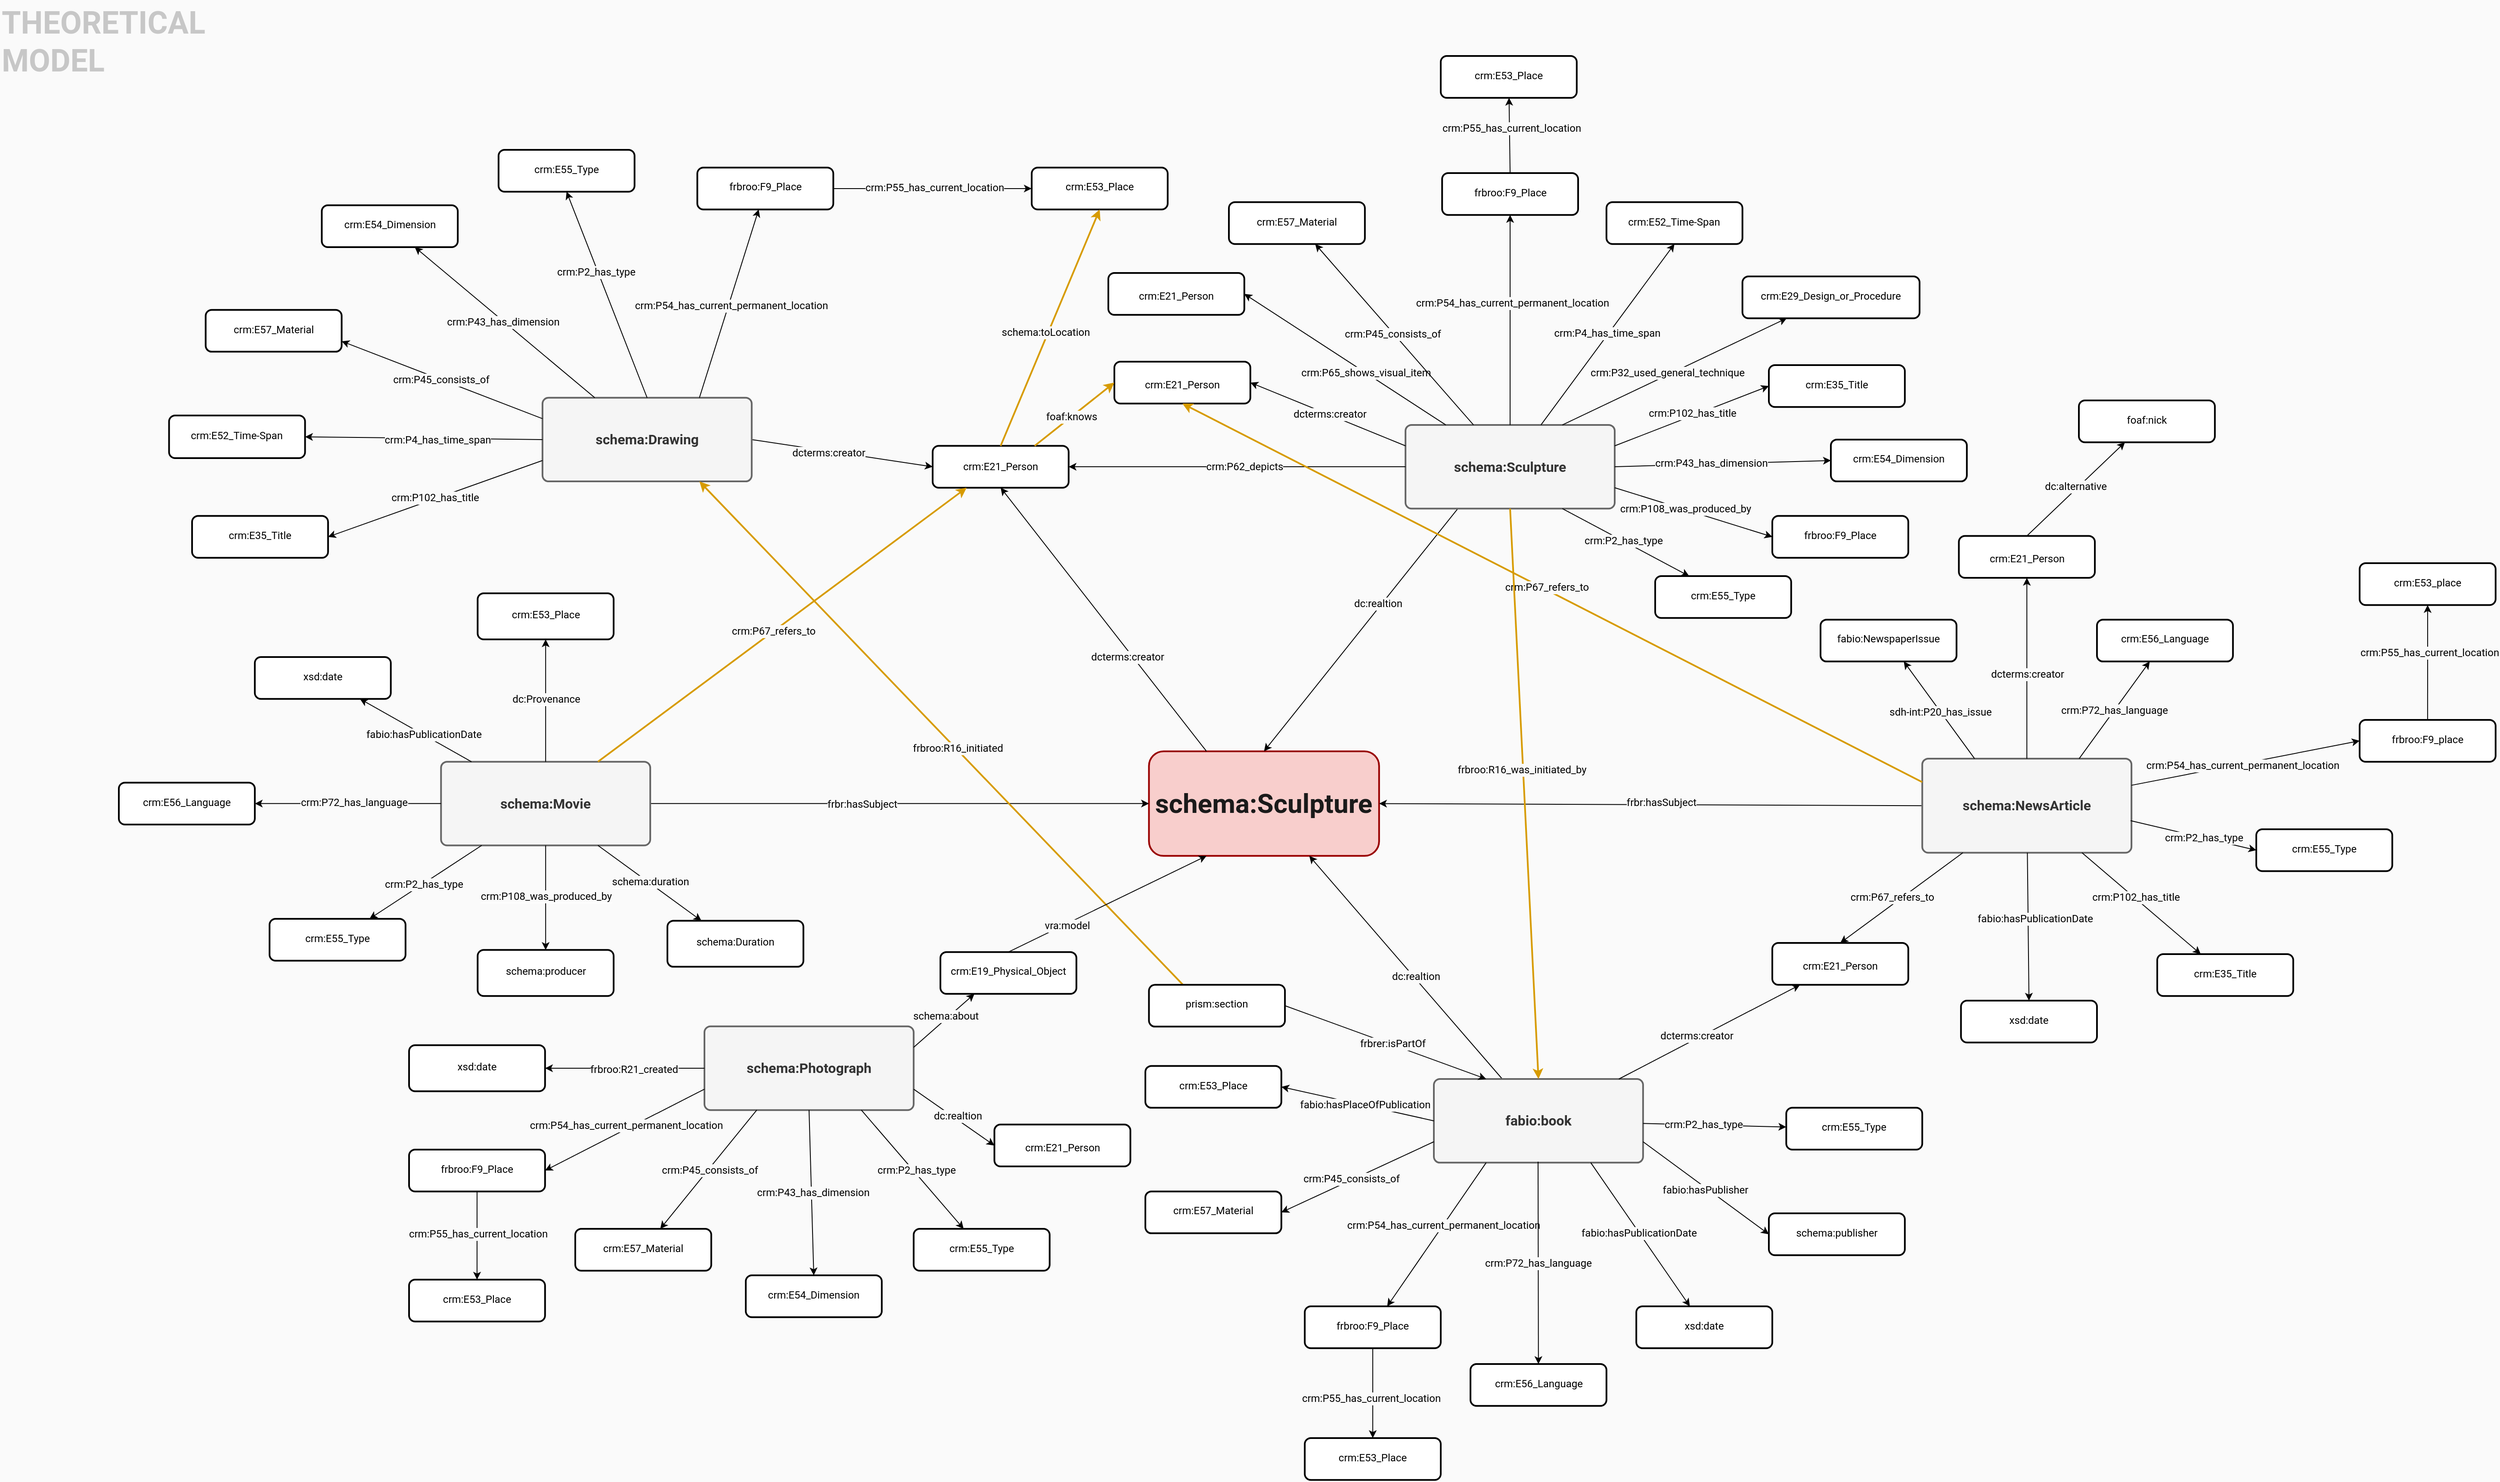 <mxfile version="20.3.0" type="device"><diagram id="uli3ohNVDerW3JrVuovh" name="Pagina-1"><mxGraphModel dx="1186" dy="830" grid="0" gridSize="10" guides="1" tooltips="1" connect="1" arrows="1" fold="1" page="1" pageScale="1" pageWidth="3000" pageHeight="2000" background="#FAFAFA" math="0" shadow="0"><root><mxCell id="0"/><mxCell id="1" parent="0"/><mxCell id="611" style="edgeStyle=orthogonalEdgeStyle;rounded=0;html=1;exitX=0.75;exitY=1;entryX=0.75;entryY=1;jettySize=auto;orthogonalLoop=1;fontFamily=Roboto;fontSource=https%3A%2F%2Ffonts.googleapis.com%2Fcss%3Ffamily%3DRoboto;spacing=0;spacingBottom=3;" parent="1" edge="1"><mxGeometry relative="1" as="geometry"><mxPoint x="240" y="1232" as="sourcePoint"/><mxPoint x="240" y="1232" as="targetPoint"/></mxGeometry></mxCell><mxCell id="z3TO-aQkpn6eMlcd9zko-773" value="&lt;div style=&quot;font-size: 36px;&quot;&gt;&lt;span style=&quot;background-color: initial;&quot;&gt;THEORETICAL&lt;br&gt;MODEL&lt;/span&gt;&lt;br&gt;&lt;/div&gt;" style="text;html=1;resizable=0;autosize=1;align=left;verticalAlign=middle;points=[];fillColor=none;strokeColor=none;rounded=0;shadow=0;glass=1;sketch=0;fillStyle=auto;fontFamily=Roboto;fontSource=https%3A%2F%2Ffonts.googleapis.com%2Fcss%3Ffamily%3DRoboto;fontSize=26;fontStyle=1;fontColor=#C7C7C7;" parent="1" vertex="1"><mxGeometry x="55" y="48" width="251" height="98" as="geometry"/></mxCell><mxCell id="Oa6qZYkNomiIuM7BCrGi-767" value="&lt;font style=&quot;font-size: 31px;&quot;&gt;schema:Sculpture&lt;/font&gt;" style="whiteSpace=wrap;html=1;rounded=1;arcSize=14;strokeWidth=2;fillColor=#f8cecc;strokeColor=#990000;fontColor=#1A1A1A;fontFamily=Roboto;fontStyle=1;spacing=0;spacingBottom=3;fontSize=34;fontSource=https%3A%2F%2Ffonts.googleapis.com%2Fcss%3Ffamily%3DRoboto;" parent="1" vertex="1"><mxGeometry x="1389.165" y="920.442" width="267.232" height="121.468" as="geometry"/></mxCell><mxCell id="Wc2-rLg0NUTjaZ1JzG2z-896" value="" style="edgeStyle=none;rounded=0;orthogonalLoop=1;jettySize=auto;html=1;elbow=vertical;entryX=0.5;entryY=1;entryDx=0;entryDy=0;fontFamily=Roboto;fontSource=https%3A%2F%2Ffonts.googleapis.com%2Fcss%3Ffamily%3DRoboto;spacing=0;spacingBottom=3;exitX=0.25;exitY=0;exitDx=0;exitDy=0;" parent="1" source="Oa6qZYkNomiIuM7BCrGi-767" target="Oa6qZYkNomiIuM7BCrGi-787" edge="1"><mxGeometry relative="1" as="geometry"><mxPoint x="1697.281" y="777.11" as="targetPoint"/><mxPoint x="1207.265" y="706.658" as="sourcePoint"/></mxGeometry></mxCell><mxCell id="Wc2-rLg0NUTjaZ1JzG2z-897" value="dcterms:creator" style="edgeLabel;html=1;align=center;verticalAlign=middle;resizable=0;points=[];fontFamily=Roboto;fontSource=https%3A%2F%2Ffonts.googleapis.com%2Fcss%3Ffamily%3DRoboto;spacing=0;spacingBottom=3;labelBackgroundColor=#FAFAFA;fontSize=12;" parent="Wc2-rLg0NUTjaZ1JzG2z-896" vertex="1" connectable="0"><mxGeometry x="-0.088" y="3" relative="1" as="geometry"><mxPoint x="19" y="29" as="offset"/></mxGeometry></mxCell><mxCell id="Wc2-rLg0NUTjaZ1JzG2z-763" value="" style="endArrow=classic;html=1;fontFamily=Roboto;fontSize=11;fontColor=default;align=center;strokeColor=default;edgeStyle=none;fontSource=https%3A%2F%2Ffonts.googleapis.com%2Fcss%3Ffamily%3DRoboto;spacing=0;spacingBottom=3;" parent="1" source="Wc2-rLg0NUTjaZ1JzG2z-758" target="Oa6qZYkNomiIuM7BCrGi-767" edge="1"><mxGeometry relative="1" as="geometry"/></mxCell><mxCell id="Wc2-rLg0NUTjaZ1JzG2z-764" value="dc:realtion" style="edgeLabel;html=1;align=center;verticalAlign=middle;resizable=0;points=[];fontFamily=Roboto;fontSource=https%3A%2F%2Ffonts.googleapis.com%2Fcss%3Ffamily%3DRoboto;spacing=0;spacingBottom=3;labelBackgroundColor=#FAFAFA;fontSize=12;" parent="Wc2-rLg0NUTjaZ1JzG2z-763" vertex="1" connectable="0"><mxGeometry x="-0.096" y="-1" relative="1" as="geometry"><mxPoint as="offset"/></mxGeometry></mxCell><mxCell id="Wc2-rLg0NUTjaZ1JzG2z-759" value="&lt;h1 id=&quot;firstHeading&quot;&gt;&lt;font style=&quot;font-size: 12px;&quot;&gt;&lt;span style=&quot;font-weight: normal;&quot;&gt;crm:E21_Person&lt;/span&gt;&lt;/font&gt;&lt;/h1&gt;" style="rounded=1;whiteSpace=wrap;html=1;absoluteArcSize=1;arcSize=14;strokeWidth=2;fontFamily=Roboto;fontSource=https%3A%2F%2Ffonts.googleapis.com%2Fcss%3Ffamily%3DRoboto;spacing=0;spacingBottom=3;spacingLeft=3;spacingRight=3;" parent="1" vertex="1"><mxGeometry x="2112.995" y="1143.005" width="157.91" height="48.587" as="geometry"/></mxCell><mxCell id="Wc2-rLg0NUTjaZ1JzG2z-822" value="" style="edgeStyle=none;rounded=0;orthogonalLoop=1;jettySize=auto;html=1;elbow=vertical;entryX=0.5;entryY=0;entryDx=0;entryDy=0;fontFamily=Roboto;fontSource=https%3A%2F%2Ffonts.googleapis.com%2Fcss%3Ffamily%3DRoboto;spacing=0;spacingBottom=3;exitX=0.25;exitY=1;exitDx=0;exitDy=0;" parent="1" source="Wc2-rLg0NUTjaZ1JzG2z-781" target="Oa6qZYkNomiIuM7BCrGi-767" edge="1"><mxGeometry relative="1" as="geometry"><mxPoint x="2117.978" y="1241.174" as="targetPoint"/></mxGeometry></mxCell><mxCell id="Wc2-rLg0NUTjaZ1JzG2z-823" value="dc:realtion" style="edgeLabel;html=1;align=center;verticalAlign=middle;resizable=0;points=[];fontFamily=Roboto;fontSource=https%3A%2F%2Ffonts.googleapis.com%2Fcss%3Ffamily%3DRoboto;spacing=0;spacingBottom=3;labelBackgroundColor=#FAFAFA;fontSize=12;" parent="Wc2-rLg0NUTjaZ1JzG2z-822" vertex="1" connectable="0"><mxGeometry x="-0.073" relative="1" as="geometry"><mxPoint x="11" y="-19" as="offset"/></mxGeometry></mxCell><mxCell id="Wc2-rLg0NUTjaZ1JzG2z-840" value="" style="edgeStyle=none;rounded=0;orthogonalLoop=1;jettySize=auto;html=1;elbow=vertical;entryX=1;entryY=0.5;entryDx=0;entryDy=0;fontFamily=Roboto;fontSource=https%3A%2F%2Ffonts.googleapis.com%2Fcss%3Ffamily%3DRoboto;spacing=0;spacingBottom=3;exitX=0;exitY=0.5;exitDx=0;exitDy=0;" parent="1" source="Wc2-rLg0NUTjaZ1JzG2z-824" target="Oa6qZYkNomiIuM7BCrGi-767" edge="1"><mxGeometry relative="1" as="geometry"><mxPoint x="3721.927" y="607.054" as="targetPoint"/><mxPoint x="2339.355" y="933.269" as="sourcePoint"/></mxGeometry></mxCell><mxCell id="Wc2-rLg0NUTjaZ1JzG2z-841" value="frbr:hasSubject" style="edgeLabel;html=1;align=center;verticalAlign=middle;resizable=0;points=[];fontFamily=Roboto;fontSource=https%3A%2F%2Ffonts.googleapis.com%2Fcss%3Ffamily%3DRoboto;spacing=0;spacingBottom=3;labelBackgroundColor=#FAFAFA;fontSize=12;" parent="Wc2-rLg0NUTjaZ1JzG2z-840" vertex="1" connectable="0"><mxGeometry x="0.093" y="2" relative="1" as="geometry"><mxPoint x="41" y="-3" as="offset"/></mxGeometry></mxCell><mxCell id="Wc2-rLg0NUTjaZ1JzG2z-869" value="" style="edgeStyle=none;rounded=0;orthogonalLoop=1;jettySize=auto;html=1;elbow=vertical;entryX=0;entryY=0.5;entryDx=0;entryDy=0;fontFamily=Roboto;fontSource=https%3A%2F%2Ffonts.googleapis.com%2Fcss%3Ffamily%3DRoboto;spacing=0;spacingBottom=3;" parent="1" source="Wc2-rLg0NUTjaZ1JzG2z-866" target="Oa6qZYkNomiIuM7BCrGi-767" edge="1"><mxGeometry relative="1" as="geometry"><mxPoint x="781.82" y="1165.808" as="targetPoint"/></mxGeometry></mxCell><mxCell id="Wc2-rLg0NUTjaZ1JzG2z-870" value="&lt;div style=&quot;font-size: 12px;&quot;&gt;frbr:hasSubject&lt;br&gt;&lt;/div&gt;" style="edgeLabel;html=1;align=center;verticalAlign=middle;resizable=0;points=[];fontFamily=Roboto;fontSource=https%3A%2F%2Ffonts.googleapis.com%2Fcss%3Ffamily%3DRoboto;spacing=0;spacingBottom=3;labelBackgroundColor=#FAFAFA;fontSize=12;" parent="Wc2-rLg0NUTjaZ1JzG2z-869" vertex="1" connectable="0"><mxGeometry x="-0.15" y="-3" relative="1" as="geometry"><mxPoint y="-1" as="offset"/></mxGeometry></mxCell><mxCell id="Oa6qZYkNomiIuM7BCrGi-787" value="&lt;h1 style=&quot;&quot; id=&quot;firstHeading&quot;&gt;&lt;font style=&quot;font-size: 12px;&quot;&gt;&lt;span style=&quot;font-weight: normal;&quot;&gt;crm:E21_Person&lt;/span&gt;&lt;/font&gt;&lt;/h1&gt;" style="rounded=1;whiteSpace=wrap;html=1;absoluteArcSize=1;arcSize=14;strokeWidth=2;fontFamily=Roboto;fontSource=https%3A%2F%2Ffonts.googleapis.com%2Fcss%3Ffamily%3DRoboto;spacing=0;spacingBottom=8;spacingLeft=3;spacingRight=3;" parent="1" vertex="1"><mxGeometry x="1137.997" y="565.755" width="157.91" height="48.587" as="geometry"/></mxCell><mxCell id="Wc2-rLg0NUTjaZ1JzG2z-788" value="&lt;p style=&quot;&quot; id=&quot;firstHeading&quot;&gt;frbroo:F9_Place&lt;/p&gt;" style="rounded=1;whiteSpace=wrap;html=1;absoluteArcSize=1;arcSize=14;strokeWidth=2;fontFamily=Roboto;fontSource=https%3A%2F%2Ffonts.googleapis.com%2Fcss%3Ffamily%3DRoboto;spacing=0;spacingBottom=3;spacingLeft=3;spacingRight=3;" parent="1" vertex="1"><mxGeometry x="1729.585" y="248.997" width="157.91" height="48.587" as="geometry"/></mxCell><mxCell id="Wc2-rLg0NUTjaZ1JzG2z-791" value="&lt;p id=&quot;firstHeading&quot;&gt;crm:E52_Time-Span&lt;/p&gt;" style="rounded=1;whiteSpace=wrap;html=1;absoluteArcSize=1;arcSize=14;strokeWidth=2;fontFamily=Roboto;fontSource=https%3A%2F%2Ffonts.googleapis.com%2Fcss%3Ffamily%3DRoboto;verticalAlign=middle;spacing=0;spacingTop=0;spacingBottom=3;spacingLeft=3;spacingRight=3;" parent="1" vertex="1"><mxGeometry x="1920.418" y="282.735" width="157.91" height="48.587" as="geometry"/></mxCell><mxCell id="Wc2-rLg0NUTjaZ1JzG2z-781" value="schema:Sculpture" style="rounded=1;whiteSpace=wrap;html=1;absoluteArcSize=1;arcSize=14;strokeWidth=2;fontSize=16;fontStyle=1;fillStyle=auto;fillColor=#f5f5f5;strokeColor=#666666;fontColor=#333333;fontFamily=Roboto;fontSource=https%3A%2F%2Ffonts.googleapis.com%2Fcss%3Ffamily%3DRoboto;spacing=0;spacingBottom=3;spacingLeft=3;spacingRight=3;spacingTop=2;" parent="1" vertex="1"><mxGeometry x="1687.067" y="541.461" width="242.938" height="97.175" as="geometry"/></mxCell><mxCell id="215" value="" style="endArrow=classic;html=1;exitX=0;exitY=0.5;exitDx=0;exitDy=0;entryX=1;entryY=0.5;entryDx=0;entryDy=0;fontFamily=Roboto;fontSource=https%3A%2F%2Ffonts.googleapis.com%2Fcss%3Ffamily%3DRoboto;spacing=0;spacingBottom=3;" parent="1" source="Wc2-rLg0NUTjaZ1JzG2z-781" target="Oa6qZYkNomiIuM7BCrGi-787" edge="1"><mxGeometry width="50" height="50" relative="1" as="geometry"><mxPoint x="2227.3" y="412.705" as="sourcePoint"/><mxPoint x="1899.334" y="412.705" as="targetPoint"/></mxGeometry></mxCell><mxCell id="Wc2-rLg0NUTjaZ1JzG2z-804" value="crm:P62_depicts" style="edgeLabel;html=1;align=center;verticalAlign=middle;resizable=0;points=[];fontFamily=Roboto;fontSource=https%3A%2F%2Ffonts.googleapis.com%2Fcss%3Ffamily%3DRoboto;spacing=0;spacingBottom=3;labelBackgroundColor=#FAFAFA;fontSize=12;" parent="215" vertex="1" connectable="0"><mxGeometry x="-0.043" y="1" relative="1" as="geometry"><mxPoint as="offset"/></mxGeometry></mxCell><mxCell id="Wc2-rLg0NUTjaZ1JzG2z-789" value="" style="edgeStyle=none;rounded=0;orthogonalLoop=1;jettySize=auto;html=1;fontFamily=Roboto;fontSource=https%3A%2F%2Ffonts.googleapis.com%2Fcss%3Ffamily%3DRoboto;spacing=0;spacingBottom=3;" parent="1" source="Wc2-rLg0NUTjaZ1JzG2z-781" target="Wc2-rLg0NUTjaZ1JzG2z-788" edge="1"><mxGeometry relative="1" as="geometry"/></mxCell><mxCell id="Wc2-rLg0NUTjaZ1JzG2z-790" value="crm:P54_has_current_permanent_location" style="edgeLabel;html=1;align=center;verticalAlign=middle;resizable=0;points=[];fontFamily=Roboto;fontSource=https%3A%2F%2Ffonts.googleapis.com%2Fcss%3Ffamily%3DRoboto;spacing=0;spacingBottom=3;labelBackgroundColor=#FAFAFA;fontSize=12;" parent="Wc2-rLg0NUTjaZ1JzG2z-789" vertex="1" connectable="0"><mxGeometry x="0.153" y="-2" relative="1" as="geometry"><mxPoint as="offset"/></mxGeometry></mxCell><mxCell id="Wc2-rLg0NUTjaZ1JzG2z-792" value="" style="edgeStyle=none;rounded=0;orthogonalLoop=1;jettySize=auto;html=1;entryX=0.5;entryY=1;entryDx=0;entryDy=0;fontFamily=Roboto;fontSource=https%3A%2F%2Ffonts.googleapis.com%2Fcss%3Ffamily%3DRoboto;spacing=0;spacingBottom=3;" parent="1" source="Wc2-rLg0NUTjaZ1JzG2z-781" target="Wc2-rLg0NUTjaZ1JzG2z-791" edge="1"><mxGeometry relative="1" as="geometry"><mxPoint x="2648.288" y="220.785" as="targetPoint"/></mxGeometry></mxCell><mxCell id="Wc2-rLg0NUTjaZ1JzG2z-793" value="crm:P4_has_time_span" style="edgeLabel;html=1;align=center;verticalAlign=middle;resizable=0;points=[];fontFamily=Roboto;fontSource=https%3A%2F%2Ffonts.googleapis.com%2Fcss%3Ffamily%3DRoboto;spacing=0;spacingBottom=3;labelBackgroundColor=#FAFAFA;fontSize=12;" parent="Wc2-rLg0NUTjaZ1JzG2z-792" vertex="1" connectable="0"><mxGeometry x="-0.116" y="2" relative="1" as="geometry"><mxPoint x="9" y="-11" as="offset"/></mxGeometry></mxCell><mxCell id="Wc2-rLg0NUTjaZ1JzG2z-782" value="&lt;h1 id=&quot;firstHeading&quot;&gt;&lt;font style=&quot;font-size: 12px;&quot;&gt;&lt;span style=&quot;font-weight: normal;&quot;&gt;crm:E21_Person&lt;/span&gt;&lt;/font&gt;&lt;/h1&gt;" style="rounded=1;whiteSpace=wrap;html=1;absoluteArcSize=1;arcSize=14;strokeWidth=2;fontFamily=Roboto;fontSource=https%3A%2F%2Ffonts.googleapis.com%2Fcss%3Ffamily%3DRoboto;spacing=0;spacingBottom=3;spacingLeft=3;spacingRight=3;" parent="1" vertex="1"><mxGeometry x="1342.002" y="365.004" width="157.91" height="48.587" as="geometry"/></mxCell><mxCell id="Wc2-rLg0NUTjaZ1JzG2z-783" value="" style="edgeStyle=none;rounded=0;orthogonalLoop=1;jettySize=auto;html=1;fontFamily=Roboto;fontSource=https%3A%2F%2Ffonts.googleapis.com%2Fcss%3Ffamily%3DRoboto;spacing=0;spacingBottom=3;entryX=1;entryY=0.5;entryDx=0;entryDy=0;" parent="1" source="Wc2-rLg0NUTjaZ1JzG2z-781" target="Wc2-rLg0NUTjaZ1JzG2z-782" edge="1"><mxGeometry relative="1" as="geometry"><mxPoint x="1543.734" y="484.371" as="targetPoint"/></mxGeometry></mxCell><mxCell id="Wc2-rLg0NUTjaZ1JzG2z-784" value="crm:P65_shows_visual_item" style="edgeLabel;html=1;align=center;verticalAlign=middle;resizable=0;points=[];fontFamily=Roboto;fontSource=https%3A%2F%2Ffonts.googleapis.com%2Fcss%3Ffamily%3DRoboto;spacing=0;spacingBottom=3;labelBackgroundColor=#FAFAFA;fontSize=12;" parent="Wc2-rLg0NUTjaZ1JzG2z-783" vertex="1" connectable="0"><mxGeometry x="-0.328" relative="1" as="geometry"><mxPoint x="-14" y="-8" as="offset"/></mxGeometry></mxCell><mxCell id="Wc2-rLg0NUTjaZ1JzG2z-857" value="&lt;h1 id=&quot;firstHeading&quot;&gt;&lt;font style=&quot;font-size: 12px;&quot;&gt;&lt;span style=&quot;font-weight: normal;&quot;&gt;crm:E21_Person&lt;/span&gt;&lt;/font&gt;&lt;/h1&gt;" style="rounded=1;whiteSpace=wrap;html=1;absoluteArcSize=1;arcSize=14;strokeWidth=2;fontFamily=Roboto;fontSource=https%3A%2F%2Ffonts.googleapis.com%2Fcss%3Ffamily%3DRoboto;spacing=0;spacingBottom=3;spacingLeft=3;spacingRight=3;" parent="1" vertex="1"><mxGeometry x="2329.643" y="670.417" width="157.91" height="48.587" as="geometry"/></mxCell><mxCell id="Wc2-rLg0NUTjaZ1JzG2z-829" value="crm:E56_Language" style="rounded=1;whiteSpace=wrap;html=1;absoluteArcSize=1;arcSize=14;strokeWidth=2;fontFamily=Roboto;fontSource=https%3A%2F%2Ffonts.googleapis.com%2Fcss%3Ffamily%3DRoboto;spacing=0;spacingBottom=3;spacingLeft=3;spacingRight=3;" parent="1" vertex="1"><mxGeometry x="2489.997" y="767.587" width="157.91" height="48.587" as="geometry"/></mxCell><mxCell id="Wc2-rLg0NUTjaZ1JzG2z-832" value="frbroo:F9_place" style="rounded=1;whiteSpace=wrap;html=1;absoluteArcSize=1;arcSize=14;strokeWidth=2;fontFamily=Roboto;fontSource=https%3A%2F%2Ffonts.googleapis.com%2Fcss%3Ffamily%3DRoboto;spacing=0;spacingBottom=3;spacingLeft=3;spacingRight=3;" parent="1" vertex="1"><mxGeometry x="2795.0" y="884.002" width="157.91" height="48.587" as="geometry"/></mxCell><mxCell id="Wc2-rLg0NUTjaZ1JzG2z-842" value="&lt;p id=&quot;firstHeading&quot;&gt;crm:E55_Type&lt;br&gt;&lt;/p&gt;" style="rounded=1;whiteSpace=wrap;html=1;absoluteArcSize=1;arcSize=14;strokeWidth=2;fontFamily=Roboto;fontSource=https%3A%2F%2Ffonts.googleapis.com%2Fcss%3Ffamily%3DRoboto;spacing=0;spacingBottom=3;spacingLeft=3;spacingRight=3;" parent="1" vertex="1"><mxGeometry x="2675.0" y="1010.996" width="157.91" height="48.587" as="geometry"/></mxCell><mxCell id="Wc2-rLg0NUTjaZ1JzG2z-846" value="&lt;div&gt;crm:E35_Title&lt;br&gt;&lt;/div&gt;" style="rounded=1;whiteSpace=wrap;html=1;absoluteArcSize=1;arcSize=14;strokeWidth=2;fontFamily=Roboto;fontSource=https%3A%2F%2Ffonts.googleapis.com%2Fcss%3Ffamily%3DRoboto;spacing=0;spacingBottom=3;spacingLeft=3;spacingRight=3;" parent="1" vertex="1"><mxGeometry x="2559.997" y="1155.998" width="157.91" height="48.587" as="geometry"/></mxCell><mxCell id="Wc2-rLg0NUTjaZ1JzG2z-849" value="&lt;p id=&quot;firstHeading&quot;&gt;xsd:date&lt;br&gt;&lt;/p&gt;" style="rounded=1;whiteSpace=wrap;html=1;absoluteArcSize=1;arcSize=14;strokeWidth=2;fontFamily=Roboto;fontSource=https%3A%2F%2Ffonts.googleapis.com%2Fcss%3Ffamily%3DRoboto;spacing=0;spacingBottom=3;spacingLeft=3;spacingRight=3;" parent="1" vertex="1"><mxGeometry x="2332.093" y="1209.998" width="157.91" height="48.587" as="geometry"/></mxCell><mxCell id="Wc2-rLg0NUTjaZ1JzG2z-794" value="&lt;p&gt;crm:E55_Type&lt;/p&gt;" style="rounded=1;whiteSpace=wrap;html=1;absoluteArcSize=1;arcSize=14;strokeWidth=2;fontFamily=Roboto;fontSource=https%3A%2F%2Ffonts.googleapis.com%2Fcss%3Ffamily%3DRoboto;spacing=0;spacingBottom=3;spacingLeft=3;spacingRight=3;" parent="1" vertex="1"><mxGeometry x="1977.002" y="717.0" width="157.91" height="48.587" as="geometry"/></mxCell><mxCell id="Wc2-rLg0NUTjaZ1JzG2z-795" value="" style="edgeStyle=none;rounded=0;orthogonalLoop=1;jettySize=auto;html=1;entryX=0.25;entryY=0;entryDx=0;entryDy=0;fontFamily=Roboto;fontSource=https%3A%2F%2Ffonts.googleapis.com%2Fcss%3Ffamily%3DRoboto;spacing=0;spacingBottom=3;exitX=0.75;exitY=1;exitDx=0;exitDy=0;" parent="1" source="Wc2-rLg0NUTjaZ1JzG2z-781" target="Wc2-rLg0NUTjaZ1JzG2z-794" edge="1"><mxGeometry relative="1" as="geometry"/></mxCell><mxCell id="Wc2-rLg0NUTjaZ1JzG2z-796" value="crm:P2_has_type" style="edgeLabel;html=1;align=center;verticalAlign=middle;resizable=0;points=[];fontFamily=Roboto;fontSource=https%3A%2F%2Ffonts.googleapis.com%2Fcss%3Ffamily%3DRoboto;spacing=0;spacingBottom=3;labelBackgroundColor=#FAFAFA;fontSize=12;" parent="Wc2-rLg0NUTjaZ1JzG2z-795" vertex="1" connectable="0"><mxGeometry x="-0.037" y="-1" relative="1" as="geometry"><mxPoint as="offset"/></mxGeometry></mxCell><mxCell id="Wc2-rLg0NUTjaZ1JzG2z-976" value="crm:E57_Material" style="rounded=1;whiteSpace=wrap;html=1;absoluteArcSize=1;arcSize=14;strokeWidth=2;fontFamily=Roboto;fontSource=https%3A%2F%2Ffonts.googleapis.com%2Fcss%3Ffamily%3DRoboto;spacing=0;spacingBottom=3;spacingLeft=3;spacingRight=3;" parent="1" vertex="1"><mxGeometry x="1384.996" y="1431.585" width="157.91" height="48.587" as="geometry"/></mxCell><mxCell id="Wc2-rLg0NUTjaZ1JzG2z-964" value="frbroo:F9_Place" style="rounded=1;whiteSpace=wrap;html=1;absoluteArcSize=1;arcSize=14;strokeWidth=2;fontFamily=Roboto;fontSource=https%3A%2F%2Ffonts.googleapis.com%2Fcss%3Ffamily%3DRoboto;spacing=0;spacingBottom=3;" parent="1" vertex="1"><mxGeometry x="1570.095" y="1565.008" width="157.91" height="48.587" as="geometry"/></mxCell><mxCell id="Wc2-rLg0NUTjaZ1JzG2z-914" value="crm:E35_Title" style="rounded=1;whiteSpace=wrap;html=1;absoluteArcSize=1;arcSize=14;strokeWidth=2;fontFamily=Roboto;fontSource=https%3A%2F%2Ffonts.googleapis.com%2Fcss%3Ffamily%3DRoboto;spacing=0;spacingBottom=3;" parent="1" vertex="1"><mxGeometry x="2109.002" y="472.005" width="157.91" height="48.587" as="geometry"/></mxCell><mxCell id="Wc2-rLg0NUTjaZ1JzG2z-915" value="" style="edgeStyle=none;rounded=0;orthogonalLoop=1;jettySize=auto;html=1;elbow=vertical;fontFamily=Roboto;fontSource=https%3A%2F%2Ffonts.googleapis.com%2Fcss%3Ffamily%3DRoboto;spacing=0;spacingBottom=3;exitX=1;exitY=0.25;exitDx=0;exitDy=0;entryX=0;entryY=0.5;entryDx=0;entryDy=0;" parent="1" source="Wc2-rLg0NUTjaZ1JzG2z-781" target="Wc2-rLg0NUTjaZ1JzG2z-914" edge="1"><mxGeometry relative="1" as="geometry"><mxPoint x="2151" y="492" as="targetPoint"/></mxGeometry></mxCell><mxCell id="Wc2-rLg0NUTjaZ1JzG2z-916" value="crm:P102_has_title" style="edgeLabel;html=1;align=center;verticalAlign=middle;resizable=0;points=[];fontFamily=Roboto;fontSource=https%3A%2F%2Ffonts.googleapis.com%2Fcss%3Ffamily%3DRoboto;spacing=0;spacingBottom=3;labelBackgroundColor=#FAFAFA;fontSize=12;" parent="Wc2-rLg0NUTjaZ1JzG2z-915" vertex="1" connectable="0"><mxGeometry x="0.007" y="1" relative="1" as="geometry"><mxPoint y="-1" as="offset"/></mxGeometry></mxCell><mxCell id="Wc2-rLg0NUTjaZ1JzG2z-905" value="crm:E54_Dimension" style="rounded=1;whiteSpace=wrap;html=1;absoluteArcSize=1;arcSize=14;strokeWidth=2;fontFamily=Roboto;fontSource=https%3A%2F%2Ffonts.googleapis.com%2Fcss%3Ffamily%3DRoboto;spacing=0;spacingBottom=3;spacingLeft=3;spacingRight=3;" parent="1" vertex="1"><mxGeometry x="2181.0" y="558.465" width="157.91" height="48.587" as="geometry"/></mxCell><mxCell id="Wc2-rLg0NUTjaZ1JzG2z-906" value="" style="edgeStyle=none;rounded=0;orthogonalLoop=1;jettySize=auto;html=1;elbow=vertical;fontFamily=Roboto;fontSource=https%3A%2F%2Ffonts.googleapis.com%2Fcss%3Ffamily%3DRoboto;spacing=0;spacingBottom=3;exitX=1;exitY=0.5;exitDx=0;exitDy=0;entryX=0;entryY=0.5;entryDx=0;entryDy=0;" parent="1" source="Wc2-rLg0NUTjaZ1JzG2z-781" target="Wc2-rLg0NUTjaZ1JzG2z-905" edge="1"><mxGeometry relative="1" as="geometry"/></mxCell><mxCell id="Wc2-rLg0NUTjaZ1JzG2z-907" value="crm:P43_has_dimension" style="edgeLabel;html=1;align=center;verticalAlign=middle;resizable=0;points=[];fontFamily=Roboto;fontSource=https%3A%2F%2Ffonts.googleapis.com%2Fcss%3Ffamily%3DRoboto;spacing=0;spacingBottom=3;labelBackgroundColor=#FAFAFA;fontSize=12;" parent="Wc2-rLg0NUTjaZ1JzG2z-906" vertex="1" connectable="0"><mxGeometry x="-0.108" relative="1" as="geometry"><mxPoint as="offset"/></mxGeometry></mxCell><mxCell id="Wc2-rLg0NUTjaZ1JzG2z-892" value="xsd:date" style="rounded=1;whiteSpace=wrap;html=1;absoluteArcSize=1;arcSize=14;strokeWidth=2;fontFamily=Roboto;fontSource=https%3A%2F%2Ffonts.googleapis.com%2Fcss%3Ffamily%3DRoboto;spacing=0;spacingBottom=3;spacingLeft=3;spacingRight=3;" parent="1" vertex="1"><mxGeometry x="350.906" y="810.995" width="157.91" height="48.587" as="geometry"/></mxCell><mxCell id="Wc2-rLg0NUTjaZ1JzG2z-866" value="schema:Movie" style="rounded=1;whiteSpace=wrap;html=1;absoluteArcSize=1;arcSize=14;strokeWidth=2;fontStyle=1;fontSize=16;fillColor=#f5f5f5;strokeColor=#666666;fontFamily=Roboto;fontSource=https%3A%2F%2Ffonts.googleapis.com%2Fcss%3Ffamily%3DRoboto;spacing=0;spacingBottom=3;fontColor=#333333;perimeterSpacing=0;shadow=0;spacingLeft=3;spacingRight=3;spacingTop=2;" parent="1" vertex="1"><mxGeometry x="567.124" y="932.589" width="242.938" height="97.175" as="geometry"/></mxCell><mxCell id="Wc2-rLg0NUTjaZ1JzG2z-893" value="" style="edgeStyle=none;rounded=0;orthogonalLoop=1;jettySize=auto;html=1;elbow=vertical;fontFamily=Roboto;fontSource=https%3A%2F%2Ffonts.googleapis.com%2Fcss%3Ffamily%3DRoboto;spacing=0;spacingBottom=3;" parent="1" source="Wc2-rLg0NUTjaZ1JzG2z-866" target="Wc2-rLg0NUTjaZ1JzG2z-892" edge="1"><mxGeometry relative="1" as="geometry"/></mxCell><mxCell id="Wc2-rLg0NUTjaZ1JzG2z-894" value="fabio:hasPublicationDate" style="edgeLabel;html=1;align=center;verticalAlign=middle;resizable=0;points=[];fontFamily=Roboto;fontSource=https%3A%2F%2Ffonts.googleapis.com%2Fcss%3Ffamily%3DRoboto;spacing=0;spacingBottom=3;labelBackgroundColor=#FAFAFA;fontSize=12;" parent="Wc2-rLg0NUTjaZ1JzG2z-893" vertex="1" connectable="0"><mxGeometry x="0.368" y="1" relative="1" as="geometry"><mxPoint x="33" y="19" as="offset"/></mxGeometry></mxCell><mxCell id="Wc2-rLg0NUTjaZ1JzG2z-884" value="crm:E56_Language" style="rounded=1;whiteSpace=wrap;html=1;absoluteArcSize=1;arcSize=14;strokeWidth=2;fontFamily=Roboto;fontSource=https%3A%2F%2Ffonts.googleapis.com%2Fcss%3Ffamily%3DRoboto;spacing=0;spacingBottom=3;spacingLeft=3;spacingRight=3;" parent="1" vertex="1"><mxGeometry x="193" y="956.883" width="157.91" height="48.587" as="geometry"/></mxCell><mxCell id="Wc2-rLg0NUTjaZ1JzG2z-885" value="" style="edgeStyle=none;rounded=0;orthogonalLoop=1;jettySize=auto;html=1;elbow=vertical;fontFamily=Roboto;fontSource=https%3A%2F%2Ffonts.googleapis.com%2Fcss%3Ffamily%3DRoboto;spacing=0;spacingBottom=3;" parent="1" source="Wc2-rLg0NUTjaZ1JzG2z-866" target="Wc2-rLg0NUTjaZ1JzG2z-884" edge="1"><mxGeometry relative="1" as="geometry"/></mxCell><mxCell id="Wc2-rLg0NUTjaZ1JzG2z-887" value="crm:P72_has_language" style="edgeLabel;html=1;align=center;verticalAlign=middle;resizable=0;points=[];fontFamily=Roboto;fontSource=https%3A%2F%2Ffonts.googleapis.com%2Fcss%3Ffamily%3DRoboto;spacing=0;spacingBottom=3;labelBackgroundColor=#FAFAFA;fontSize=12;" parent="Wc2-rLg0NUTjaZ1JzG2z-885" vertex="1" connectable="0"><mxGeometry x="-0.144" relative="1" as="geometry"><mxPoint x="-9" as="offset"/></mxGeometry></mxCell><mxCell id="Wc2-rLg0NUTjaZ1JzG2z-877" value="crm:E55_Type" style="rounded=1;whiteSpace=wrap;html=1;absoluteArcSize=1;arcSize=14;strokeWidth=2;fontFamily=Roboto;fontSource=https%3A%2F%2Ffonts.googleapis.com%2Fcss%3Ffamily%3DRoboto;spacing=0;spacingBottom=3;spacingLeft=3;spacingRight=3;" parent="1" vertex="1"><mxGeometry x="367.996" y="1115.0" width="157.91" height="48.587" as="geometry"/></mxCell><mxCell id="Wc2-rLg0NUTjaZ1JzG2z-878" value="" style="edgeStyle=none;rounded=0;orthogonalLoop=1;jettySize=auto;html=1;elbow=vertical;fontFamily=Roboto;fontSource=https%3A%2F%2Ffonts.googleapis.com%2Fcss%3Ffamily%3DRoboto;spacing=0;spacingBottom=3;" parent="1" source="Wc2-rLg0NUTjaZ1JzG2z-866" target="Wc2-rLg0NUTjaZ1JzG2z-877" edge="1"><mxGeometry relative="1" as="geometry"/></mxCell><mxCell id="Wc2-rLg0NUTjaZ1JzG2z-879" value="crm:P2_has_type" style="edgeLabel;html=1;align=center;verticalAlign=middle;resizable=0;points=[];fontFamily=Roboto;fontSource=https%3A%2F%2Ffonts.googleapis.com%2Fcss%3Ffamily%3DRoboto;spacing=0;spacingBottom=3;labelBackgroundColor=#FAFAFA;fontSize=12;" parent="Wc2-rLg0NUTjaZ1JzG2z-878" vertex="1" connectable="0"><mxGeometry x="0.051" y="2" relative="1" as="geometry"><mxPoint as="offset"/></mxGeometry></mxCell><mxCell id="Wc2-rLg0NUTjaZ1JzG2z-758" value="fabio:book" style="rounded=1;whiteSpace=wrap;html=1;absoluteArcSize=1;arcSize=14;strokeWidth=2;fontSize=16;fontStyle=1;fillColor=#f5f5f5;strokeColor=#666666;fontFamily=Roboto;fontSource=https%3A%2F%2Ffonts.googleapis.com%2Fcss%3Ffamily%3DRoboto;spacing=0;spacingBottom=3;fontColor=#333333;perimeterSpacing=0;shadow=0;sketch=0;padding=10;spacingLeft=3;spacingRight=3;spacingTop=2;" parent="1" vertex="1"><mxGeometry x="1719.997" y="1301.001" width="242.938" height="97.175" as="geometry"/></mxCell><mxCell id="Wc2-rLg0NUTjaZ1JzG2z-760" value="" style="endArrow=classic;html=1;fontFamily=Roboto;fontSize=11;fontColor=default;align=center;strokeColor=default;fontSource=https%3A%2F%2Ffonts.googleapis.com%2Fcss%3Ffamily%3DRoboto;spacing=0;spacingBottom=3;" parent="1" source="Wc2-rLg0NUTjaZ1JzG2z-758" target="Wc2-rLg0NUTjaZ1JzG2z-759" edge="1"><mxGeometry relative="1" as="geometry"/></mxCell><mxCell id="Wc2-rLg0NUTjaZ1JzG2z-761" value="dcterms:creator" style="edgeLabel;html=1;align=center;verticalAlign=middle;resizable=0;points=[];fontFamily=Roboto;fontSource=https%3A%2F%2Ffonts.googleapis.com%2Fcss%3Ffamily%3DRoboto;spacing=0;spacingBottom=3;labelBackgroundColor=#FAFAFA;fontSize=12;" parent="Wc2-rLg0NUTjaZ1JzG2z-760" vertex="1" connectable="0"><mxGeometry x="-0.307" y="-2" relative="1" as="geometry"><mxPoint x="16" y="-13" as="offset"/></mxGeometry></mxCell><mxCell id="Wc2-rLg0NUTjaZ1JzG2z-977" value="" style="edgeStyle=none;rounded=0;orthogonalLoop=1;jettySize=auto;html=1;elbow=vertical;fontFamily=Roboto;fontSource=https%3A%2F%2Ffonts.googleapis.com%2Fcss%3Ffamily%3DRoboto;spacing=0;spacingBottom=3;exitX=0;exitY=0.75;exitDx=0;exitDy=0;entryX=1;entryY=0.5;entryDx=0;entryDy=0;" parent="1" source="Wc2-rLg0NUTjaZ1JzG2z-758" target="Wc2-rLg0NUTjaZ1JzG2z-976" edge="1"><mxGeometry relative="1" as="geometry"/></mxCell><mxCell id="Wc2-rLg0NUTjaZ1JzG2z-978" value="crm:P45_consists_of" style="edgeLabel;html=1;align=center;verticalAlign=middle;resizable=0;points=[];fontFamily=Roboto;fontSource=https%3A%2F%2Ffonts.googleapis.com%2Fcss%3Ffamily%3DRoboto;spacing=0;spacingBottom=3;labelBackgroundColor=#FAFAFA;fontSize=12;" parent="Wc2-rLg0NUTjaZ1JzG2z-977" vertex="1" connectable="0"><mxGeometry x="0.074" relative="1" as="geometry"><mxPoint x="-1" as="offset"/></mxGeometry></mxCell><mxCell id="Wc2-rLg0NUTjaZ1JzG2z-965" value="" style="edgeStyle=none;rounded=0;orthogonalLoop=1;jettySize=auto;html=1;elbow=vertical;fontFamily=Roboto;fontSource=https%3A%2F%2Ffonts.googleapis.com%2Fcss%3Ffamily%3DRoboto;spacing=0;spacingBottom=3;exitX=0.25;exitY=1;exitDx=0;exitDy=0;" parent="1" source="Wc2-rLg0NUTjaZ1JzG2z-758" target="Wc2-rLg0NUTjaZ1JzG2z-964" edge="1"><mxGeometry relative="1" as="geometry"/></mxCell><mxCell id="Wc2-rLg0NUTjaZ1JzG2z-966" value="crm:P54_has_current_permanent_location" style="edgeLabel;html=1;align=center;verticalAlign=middle;resizable=0;points=[];fontFamily=Roboto;fontSource=https%3A%2F%2Ffonts.googleapis.com%2Fcss%3Ffamily%3DRoboto;spacing=0;spacingBottom=3;labelBackgroundColor=#FAFAFA;fontSize=12;" parent="Wc2-rLg0NUTjaZ1JzG2z-965" vertex="1" connectable="0"><mxGeometry x="-0.121" y="1" relative="1" as="geometry"><mxPoint as="offset"/></mxGeometry></mxCell><mxCell id="Wc2-rLg0NUTjaZ1JzG2z-778" value="crm:E56_Language" style="rounded=1;whiteSpace=wrap;html=1;absoluteArcSize=1;arcSize=14;strokeWidth=2;fontFamily=Roboto;fontSource=https%3A%2F%2Ffonts.googleapis.com%2Fcss%3Ffamily%3DRoboto;spacing=0;spacingBottom=3;spacingLeft=3;spacingRight=3;" parent="1" vertex="1"><mxGeometry x="1762.511" y="1632.004" width="157.91" height="48.587" as="geometry"/></mxCell><mxCell id="Wc2-rLg0NUTjaZ1JzG2z-779" value="" style="edgeStyle=none;rounded=0;orthogonalLoop=1;jettySize=auto;html=1;fontFamily=Roboto;fontSource=https%3A%2F%2Ffonts.googleapis.com%2Fcss%3Ffamily%3DRoboto;spacing=0;spacingBottom=3;" parent="1" target="Wc2-rLg0NUTjaZ1JzG2z-778" edge="1"><mxGeometry relative="1" as="geometry"><mxPoint x="1841" y="1397" as="sourcePoint"/></mxGeometry></mxCell><mxCell id="Wc2-rLg0NUTjaZ1JzG2z-780" value="crm:P72_has_language" style="edgeLabel;html=1;align=center;verticalAlign=middle;resizable=0;points=[];fontFamily=Roboto;fontSource=https%3A%2F%2Ffonts.googleapis.com%2Fcss%3Ffamily%3DRoboto;spacing=0;spacingBottom=3;labelBackgroundColor=#FAFAFA;fontSize=12;" parent="Wc2-rLg0NUTjaZ1JzG2z-779" vertex="1" connectable="0"><mxGeometry x="0.165" y="2" relative="1" as="geometry"><mxPoint x="-2" y="-18" as="offset"/></mxGeometry></mxCell><mxCell id="Wc2-rLg0NUTjaZ1JzG2z-772" value="xsd:date" style="rounded=1;whiteSpace=wrap;html=1;absoluteArcSize=1;arcSize=14;strokeWidth=2;fontFamily=Roboto;fontSource=https%3A%2F%2Ffonts.googleapis.com%2Fcss%3Ffamily%3DRoboto;spacing=0;spacingBottom=3;spacingLeft=3;spacingRight=3;" parent="1" vertex="1"><mxGeometry x="1955.081" y="1565.003" width="157.91" height="48.587" as="geometry"/></mxCell><mxCell id="Wc2-rLg0NUTjaZ1JzG2z-773" value="" style="endArrow=classic;html=1;fontFamily=Roboto;fontSize=11;fontColor=default;align=center;strokeColor=default;edgeStyle=none;fontSource=https%3A%2F%2Ffonts.googleapis.com%2Fcss%3Ffamily%3DRoboto;spacing=0;spacingBottom=3;exitX=0.75;exitY=1;exitDx=0;exitDy=0;" parent="1" source="Wc2-rLg0NUTjaZ1JzG2z-758" target="Wc2-rLg0NUTjaZ1JzG2z-772" edge="1"><mxGeometry relative="1" as="geometry"/></mxCell><mxCell id="Wc2-rLg0NUTjaZ1JzG2z-774" value="fabio:hasPublicationDate" style="edgeLabel;html=1;align=center;verticalAlign=middle;resizable=0;points=[];fontFamily=Roboto;fontSource=https%3A%2F%2Ffonts.googleapis.com%2Fcss%3Ffamily%3DRoboto;spacing=0;spacingBottom=3;labelBackgroundColor=#FAFAFA;fontSize=12;" parent="Wc2-rLg0NUTjaZ1JzG2z-773" vertex="1" connectable="0"><mxGeometry x="-0.302" y="1" relative="1" as="geometry"><mxPoint x="15" y="26" as="offset"/></mxGeometry></mxCell><mxCell id="Wc2-rLg0NUTjaZ1JzG2z-768" value="schema:publisher" style="rounded=1;whiteSpace=wrap;html=1;absoluteArcSize=1;arcSize=14;strokeWidth=2;fontFamily=Roboto;fontSource=https%3A%2F%2Ffonts.googleapis.com%2Fcss%3Ffamily%3DRoboto;spacing=0;spacingBottom=3;spacingLeft=3;spacingRight=3;" parent="1" vertex="1"><mxGeometry x="2108.995" y="1457.004" width="157.91" height="48.587" as="geometry"/></mxCell><mxCell id="Wc2-rLg0NUTjaZ1JzG2z-769" value="" style="endArrow=classic;html=1;fontFamily=Roboto;fontSize=11;fontColor=default;align=center;strokeColor=default;edgeStyle=none;fontSource=https%3A%2F%2Ffonts.googleapis.com%2Fcss%3Ffamily%3DRoboto;spacing=0;spacingBottom=3;exitX=1;exitY=0.75;exitDx=0;exitDy=0;entryX=0;entryY=0.5;entryDx=0;entryDy=0;" parent="1" source="Wc2-rLg0NUTjaZ1JzG2z-758" target="Wc2-rLg0NUTjaZ1JzG2z-768" edge="1"><mxGeometry relative="1" as="geometry"><mxPoint x="1877" y="1430" as="sourcePoint"/></mxGeometry></mxCell><mxCell id="Wc2-rLg0NUTjaZ1JzG2z-770" value="&lt;div style=&quot;font-size: 12px;&quot;&gt;fabio:hasPublisher&lt;/div&gt;" style="edgeLabel;html=1;align=center;verticalAlign=middle;resizable=0;points=[];fontFamily=Roboto;fontSource=https%3A%2F%2Ffonts.googleapis.com%2Fcss%3Ffamily%3DRoboto;spacing=0;spacingBottom=3;labelBackgroundColor=#FAFAFA;fontSize=12;" parent="Wc2-rLg0NUTjaZ1JzG2z-769" vertex="1" connectable="0"><mxGeometry x="-0.293" y="-2" relative="1" as="geometry"><mxPoint x="21" y="18" as="offset"/></mxGeometry></mxCell><mxCell id="Wc2-rLg0NUTjaZ1JzG2z-765" value="crm:E55_Type" style="rounded=1;whiteSpace=wrap;html=1;absoluteArcSize=1;arcSize=14;strokeWidth=2;fontFamily=Roboto;fontSource=https%3A%2F%2Ffonts.googleapis.com%2Fcss%3Ffamily%3DRoboto;spacing=0;spacingBottom=3;spacingLeft=3;spacingRight=3;" parent="1" vertex="1"><mxGeometry x="2129.212" y="1334.408" width="157.91" height="48.587" as="geometry"/></mxCell><mxCell id="Wc2-rLg0NUTjaZ1JzG2z-766" value="" style="endArrow=classic;html=1;fontFamily=Roboto;fontSize=11;fontColor=default;align=center;strokeColor=default;edgeStyle=none;fontSource=https%3A%2F%2Ffonts.googleapis.com%2Fcss%3Ffamily%3DRoboto;spacing=0;spacingBottom=3;" parent="1" source="Wc2-rLg0NUTjaZ1JzG2z-758" target="Wc2-rLg0NUTjaZ1JzG2z-765" edge="1"><mxGeometry relative="1" as="geometry"/></mxCell><mxCell id="z3TO-aQkpn6eMlcd9zko-772" value="crm:P2_has_type" style="edgeLabel;html=1;align=center;verticalAlign=middle;resizable=0;points=[];fontSize=12;fontFamily=Roboto;labelBackgroundColor=#FAFAFA;" parent="Wc2-rLg0NUTjaZ1JzG2z-766" vertex="1" connectable="0"><mxGeometry x="-0.162" y="1" relative="1" as="geometry"><mxPoint as="offset"/></mxGeometry></mxCell><mxCell id="Wc2-rLg0NUTjaZ1JzG2z-824" value="schema:NewsArticle" style="rounded=1;whiteSpace=wrap;html=1;absoluteArcSize=1;arcSize=14;strokeWidth=2;fontSize=16;fontStyle=1;fillColor=#f5f5f5;strokeColor=#666666;fontColor=#333333;fontFamily=Roboto;fontSource=https%3A%2F%2Ffonts.googleapis.com%2Fcss%3Ffamily%3DRoboto;spacing=0;spacingBottom=3;perimeterSpacing=0;shadow=0;sketch=0;padding=10;spacingLeft=3;spacingRight=3;spacingTop=2;" parent="1" vertex="1"><mxGeometry x="2287.124" y="928.945" width="242.938" height="109.321" as="geometry"/></mxCell><mxCell id="Wc2-rLg0NUTjaZ1JzG2z-858" value="" style="edgeStyle=none;rounded=0;orthogonalLoop=1;jettySize=auto;html=1;elbow=vertical;fontFamily=Roboto;fontSource=https%3A%2F%2Ffonts.googleapis.com%2Fcss%3Ffamily%3DRoboto;spacing=0;spacingBottom=3;exitX=0.5;exitY=0;exitDx=0;exitDy=0;" parent="1" source="Wc2-rLg0NUTjaZ1JzG2z-824" target="Wc2-rLg0NUTjaZ1JzG2z-857" edge="1"><mxGeometry relative="1" as="geometry"><mxPoint x="2554.355" y="1032.193" as="sourcePoint"/></mxGeometry></mxCell><mxCell id="Wc2-rLg0NUTjaZ1JzG2z-859" value="dcterms:creator" style="edgeLabel;html=1;align=center;verticalAlign=middle;resizable=0;points=[];fontFamily=Roboto;fontSource=https%3A%2F%2Ffonts.googleapis.com%2Fcss%3Ffamily%3DRoboto;spacing=0;spacingBottom=3;labelBackgroundColor=#FAFAFA;fontSize=12;" parent="Wc2-rLg0NUTjaZ1JzG2z-858" vertex="1" connectable="0"><mxGeometry x="-0.433" y="-2" relative="1" as="geometry"><mxPoint x="-2" y="-37" as="offset"/></mxGeometry></mxCell><mxCell id="Wc2-rLg0NUTjaZ1JzG2z-830" value="" style="edgeStyle=none;rounded=0;orthogonalLoop=1;jettySize=auto;html=1;elbow=vertical;fontFamily=Roboto;fontSource=https%3A%2F%2Ffonts.googleapis.com%2Fcss%3Ffamily%3DRoboto;spacing=0;spacingBottom=3;exitX=0.75;exitY=0;exitDx=0;exitDy=0;" parent="1" source="Wc2-rLg0NUTjaZ1JzG2z-824" target="Wc2-rLg0NUTjaZ1JzG2z-829" edge="1"><mxGeometry relative="1" as="geometry"><mxPoint x="2432.886" y="881.572" as="sourcePoint"/></mxGeometry></mxCell><mxCell id="Wc2-rLg0NUTjaZ1JzG2z-831" value="crm:P72_has_language" style="edgeLabel;html=1;align=center;verticalAlign=middle;resizable=0;points=[];fontFamily=Roboto;fontSource=https%3A%2F%2Ffonts.googleapis.com%2Fcss%3Ffamily%3DRoboto;spacing=0;spacingBottom=3;labelBackgroundColor=#FAFAFA;fontSize=12;" parent="Wc2-rLg0NUTjaZ1JzG2z-830" vertex="1" connectable="0"><mxGeometry x="-0.037" y="-1" relative="1" as="geometry"><mxPoint y="-1" as="offset"/></mxGeometry></mxCell><mxCell id="Wc2-rLg0NUTjaZ1JzG2z-833" value="" style="edgeStyle=none;rounded=0;orthogonalLoop=1;jettySize=auto;html=1;elbow=vertical;fontFamily=Roboto;fontSource=https%3A%2F%2Ffonts.googleapis.com%2Fcss%3Ffamily%3DRoboto;spacing=0;spacingBottom=3;entryX=0;entryY=0.5;entryDx=0;entryDy=0;" parent="1" source="Wc2-rLg0NUTjaZ1JzG2z-824" target="Wc2-rLg0NUTjaZ1JzG2z-832" edge="1"><mxGeometry relative="1" as="geometry"/></mxCell><mxCell id="Wc2-rLg0NUTjaZ1JzG2z-834" value="crm:P54_has_current_permanent_location" style="edgeLabel;html=1;align=center;verticalAlign=middle;resizable=0;points=[];fontFamily=Roboto;fontSource=https%3A%2F%2Ffonts.googleapis.com%2Fcss%3Ffamily%3DRoboto;spacing=0;spacingBottom=3;labelBackgroundColor=#FAFAFA;fontSize=12;" parent="Wc2-rLg0NUTjaZ1JzG2z-833" vertex="1" connectable="0"><mxGeometry x="-0.028" y="-3" relative="1" as="geometry"><mxPoint as="offset"/></mxGeometry></mxCell><mxCell id="Wc2-rLg0NUTjaZ1JzG2z-843" value="" style="edgeStyle=none;rounded=0;orthogonalLoop=1;jettySize=auto;html=1;elbow=vertical;fontFamily=Roboto;fontSource=https%3A%2F%2Ffonts.googleapis.com%2Fcss%3Ffamily%3DRoboto;spacing=0;spacingBottom=3;entryX=0;entryY=0.5;entryDx=0;entryDy=0;" parent="1" target="Wc2-rLg0NUTjaZ1JzG2z-842" edge="1"><mxGeometry relative="1" as="geometry"><mxPoint x="2529" y="1001" as="sourcePoint"/></mxGeometry></mxCell><mxCell id="Wc2-rLg0NUTjaZ1JzG2z-845" value="crm:P2_has_type" style="edgeLabel;html=1;align=center;verticalAlign=middle;resizable=0;points=[];fontFamily=Roboto;fontSource=https%3A%2F%2Ffonts.googleapis.com%2Fcss%3Ffamily%3DRoboto;spacing=0;spacingBottom=3;labelBackgroundColor=#FAFAFA;fontSize=12;" parent="Wc2-rLg0NUTjaZ1JzG2z-843" vertex="1" connectable="0"><mxGeometry x="0.164" y="-1" relative="1" as="geometry"><mxPoint as="offset"/></mxGeometry></mxCell><mxCell id="Wc2-rLg0NUTjaZ1JzG2z-847" value="" style="edgeStyle=none;rounded=0;orthogonalLoop=1;jettySize=auto;html=1;elbow=vertical;fontFamily=Roboto;fontSource=https%3A%2F%2Ffonts.googleapis.com%2Fcss%3Ffamily%3DRoboto;spacing=0;spacingBottom=3;" parent="1" source="Wc2-rLg0NUTjaZ1JzG2z-824" target="Wc2-rLg0NUTjaZ1JzG2z-846" edge="1"><mxGeometry relative="1" as="geometry"/></mxCell><mxCell id="Wc2-rLg0NUTjaZ1JzG2z-848" value="crm:P102_has_title" style="edgeLabel;html=1;align=center;verticalAlign=middle;resizable=0;points=[];fontFamily=Roboto;fontSource=https%3A%2F%2Ffonts.googleapis.com%2Fcss%3Ffamily%3DRoboto;spacing=0;spacingBottom=3;labelBackgroundColor=#FAFAFA;fontSize=12;" parent="Wc2-rLg0NUTjaZ1JzG2z-847" vertex="1" connectable="0"><mxGeometry x="-0.096" relative="1" as="geometry"><mxPoint as="offset"/></mxGeometry></mxCell><mxCell id="Wc2-rLg0NUTjaZ1JzG2z-850" value="" style="edgeStyle=none;rounded=0;orthogonalLoop=1;jettySize=auto;html=1;elbow=vertical;fontFamily=Roboto;fontSource=https%3A%2F%2Ffonts.googleapis.com%2Fcss%3Ffamily%3DRoboto;spacing=0;spacingBottom=3;entryX=0.5;entryY=0;entryDx=0;entryDy=0;" parent="1" source="Wc2-rLg0NUTjaZ1JzG2z-824" target="Wc2-rLg0NUTjaZ1JzG2z-849" edge="1"><mxGeometry relative="1" as="geometry"/></mxCell><mxCell id="Wc2-rLg0NUTjaZ1JzG2z-851" value="fabio:hasPublicationDate" style="edgeLabel;html=1;align=center;verticalAlign=middle;resizable=0;points=[];fontFamily=Roboto;fontSource=https%3A%2F%2Ffonts.googleapis.com%2Fcss%3Ffamily%3DRoboto;spacing=0;spacingBottom=3;labelBackgroundColor=#FAFAFA;fontSize=12;" parent="Wc2-rLg0NUTjaZ1JzG2z-850" vertex="1" connectable="0"><mxGeometry x="0.405" y="-3" relative="1" as="geometry"><mxPoint x="10" y="-43" as="offset"/></mxGeometry></mxCell><mxCell id="Wc2-rLg0NUTjaZ1JzG2z-785" value="&lt;p&gt;crm:E57_Material&lt;/p&gt;" style="rounded=1;whiteSpace=wrap;html=1;absoluteArcSize=1;arcSize=14;strokeWidth=2;fontFamily=Roboto;fontSource=https%3A%2F%2Ffonts.googleapis.com%2Fcss%3Ffamily%3DRoboto;spacing=0;spacingBottom=3;spacingLeft=3;spacingRight=3;" parent="1" vertex="1"><mxGeometry x="1481.999" y="282.735" width="157.91" height="48.587" as="geometry"/></mxCell><mxCell id="Wc2-rLg0NUTjaZ1JzG2z-786" value="" style="edgeStyle=none;rounded=0;orthogonalLoop=1;jettySize=auto;html=1;fontFamily=Roboto;fontSource=https%3A%2F%2Ffonts.googleapis.com%2Fcss%3Ffamily%3DRoboto;spacing=0;spacingBottom=3;" parent="1" source="Wc2-rLg0NUTjaZ1JzG2z-781" target="Wc2-rLg0NUTjaZ1JzG2z-785" edge="1"><mxGeometry relative="1" as="geometry"/></mxCell><mxCell id="Wc2-rLg0NUTjaZ1JzG2z-787" value="crm:P45_consists_of" style="edgeLabel;html=1;align=center;verticalAlign=middle;resizable=0;points=[];fontFamily=Roboto;fontSource=https%3A%2F%2Ffonts.googleapis.com%2Fcss%3Ffamily%3DRoboto;spacing=0;spacingBottom=3;labelBackgroundColor=#FAFAFA;fontSize=12;" parent="Wc2-rLg0NUTjaZ1JzG2z-786" vertex="1" connectable="0"><mxGeometry x="0.008" y="2" relative="1" as="geometry"><mxPoint as="offset"/></mxGeometry></mxCell><mxCell id="0Pwjjy18RiRZzFsBMdvD-612" value="" style="edgeStyle=none;rounded=0;orthogonalLoop=1;jettySize=auto;html=1;elbow=vertical;entryX=0;entryY=0.5;entryDx=0;entryDy=0;fontFamily=Roboto;fontSource=https%3A%2F%2Ffonts.googleapis.com%2Fcss%3Ffamily%3DRoboto;spacing=0;spacingBottom=3;exitX=1;exitY=0.5;exitDx=0;exitDy=0;" parent="1" source="0Pwjjy18RiRZzFsBMdvD-614" target="Oa6qZYkNomiIuM7BCrGi-787" edge="1"><mxGeometry relative="1" as="geometry"><mxPoint x="1362.442" y="412.705" as="targetPoint"/><mxPoint x="981.333" y="518.382" as="sourcePoint"/></mxGeometry></mxCell><mxCell id="0Pwjjy18RiRZzFsBMdvD-613" value="&lt;div style=&quot;font-size: 12px;&quot;&gt;dcterms:creator&lt;br style=&quot;font-size: 12px;&quot;&gt;&lt;/div&gt;" style="edgeLabel;html=1;align=center;verticalAlign=middle;resizable=0;points=[];fontFamily=Roboto;fontSource=https%3A%2F%2Ffonts.googleapis.com%2Fcss%3Ffamily%3DRoboto;spacing=0;spacingBottom=3;labelBackgroundColor=#FAFAFA;fontSize=12;" parent="0Pwjjy18RiRZzFsBMdvD-612" vertex="1" connectable="0"><mxGeometry x="-0.15" y="-3" relative="1" as="geometry"><mxPoint as="offset"/></mxGeometry></mxCell><mxCell id="0Pwjjy18RiRZzFsBMdvD-614" value="schema:Drawing" style="rounded=1;whiteSpace=wrap;html=1;absoluteArcSize=1;arcSize=14;strokeWidth=2;fontStyle=1;fontSize=16;fillColor=#f5f5f5;strokeColor=#666666;fontFamily=Roboto;fontSource=https%3A%2F%2Ffonts.googleapis.com%2Fcss%3Ffamily%3DRoboto;spacing=0;spacingBottom=3;fontColor=#333333;perimeterSpacing=0;shadow=0;spacingLeft=3;spacingRight=3;spacingTop=2;" parent="1" vertex="1"><mxGeometry x="684.949" y="509.88" width="242.938" height="97.175" as="geometry"/></mxCell><mxCell id="0Pwjjy18RiRZzFsBMdvD-622" value="" style="edgeStyle=none;rounded=0;orthogonalLoop=1;jettySize=auto;html=1;entryX=1;entryY=0.5;entryDx=0;entryDy=0;fontFamily=Roboto;fontSource=https%3A%2F%2Ffonts.googleapis.com%2Fcss%3Ffamily%3DRoboto;spacing=0;spacingBottom=3;exitX=0;exitY=0.5;exitDx=0;exitDy=0;" parent="1" source="0Pwjjy18RiRZzFsBMdvD-614" target="0Pwjjy18RiRZzFsBMdvD-626" edge="1"><mxGeometry relative="1" as="geometry"><mxPoint x="1049.696" y="611.913" as="targetPoint"/><mxPoint x="133.485" y="769.822" as="sourcePoint"/></mxGeometry></mxCell><mxCell id="0Pwjjy18RiRZzFsBMdvD-623" value="crm:P4_has_time_span" style="edgeLabel;html=1;align=center;verticalAlign=middle;resizable=0;points=[];fontFamily=Roboto;fontSource=https%3A%2F%2Ffonts.googleapis.com%2Fcss%3Ffamily%3DRoboto;spacing=0;spacingBottom=3;labelBackgroundColor=#FAFAFA;fontSize=12;" parent="0Pwjjy18RiRZzFsBMdvD-622" vertex="1" connectable="0"><mxGeometry x="-0.116" y="2" relative="1" as="geometry"><mxPoint y="1" as="offset"/></mxGeometry></mxCell><mxCell id="0Pwjjy18RiRZzFsBMdvD-624" value="" style="edgeStyle=none;rounded=0;orthogonalLoop=1;jettySize=auto;html=1;elbow=vertical;fontFamily=Roboto;fontSource=https%3A%2F%2Ffonts.googleapis.com%2Fcss%3Ffamily%3DRoboto;spacing=0;spacingBottom=3;exitX=0;exitY=0.75;exitDx=0;exitDy=0;entryX=1;entryY=0.5;entryDx=0;entryDy=0;" parent="1" source="0Pwjjy18RiRZzFsBMdvD-614" target="0Pwjjy18RiRZzFsBMdvD-627" edge="1"><mxGeometry relative="1" as="geometry"><mxPoint x="167.431" y="653.212" as="sourcePoint"/></mxGeometry></mxCell><mxCell id="0Pwjjy18RiRZzFsBMdvD-625" value="crm:P102_has_title" style="edgeLabel;html=1;align=center;verticalAlign=middle;resizable=0;points=[];fontFamily=Roboto;fontSource=https%3A%2F%2Ffonts.googleapis.com%2Fcss%3Ffamily%3DRoboto;spacing=0;spacingBottom=3;labelBackgroundColor=#FAFAFA;fontSize=12;" parent="0Pwjjy18RiRZzFsBMdvD-624" vertex="1" connectable="0"><mxGeometry x="0.007" y="1" relative="1" as="geometry"><mxPoint y="-1" as="offset"/></mxGeometry></mxCell><mxCell id="0Pwjjy18RiRZzFsBMdvD-626" value="&lt;p id=&quot;firstHeading&quot;&gt;crm:E52_Time-Span&lt;br&gt;&lt;/p&gt;" style="rounded=1;whiteSpace=wrap;html=1;absoluteArcSize=1;arcSize=14;strokeWidth=2;fontFamily=Roboto;fontSource=https%3A%2F%2Ffonts.googleapis.com%2Fcss%3Ffamily%3DRoboto;verticalAlign=middle;spacing=0;spacingTop=0;spacingBottom=3;spacingLeft=3;spacingRight=3;" parent="1" vertex="1"><mxGeometry x="251.31" y="530.53" width="157.91" height="49.47" as="geometry"/></mxCell><mxCell id="0Pwjjy18RiRZzFsBMdvD-627" value="crm:E35_Title" style="rounded=1;whiteSpace=wrap;html=1;absoluteArcSize=1;arcSize=14;strokeWidth=2;fontFamily=Roboto;fontSource=https%3A%2F%2Ffonts.googleapis.com%2Fcss%3Ffamily%3DRoboto;spacing=0;spacingBottom=3;" parent="1" vertex="1"><mxGeometry x="278.028" y="647.139" width="157.91" height="48.587" as="geometry"/></mxCell><mxCell id="0Pwjjy18RiRZzFsBMdvD-628" value="" style="edgeStyle=none;rounded=0;orthogonalLoop=1;jettySize=auto;html=1;fontFamily=Roboto;fontSource=https%3A%2F%2Ffonts.googleapis.com%2Fcss%3Ffamily%3DRoboto;spacing=0;spacingBottom=3;exitX=0;exitY=0.25;exitDx=0;exitDy=0;entryX=1;entryY=0.75;entryDx=0;entryDy=0;" parent="1" source="0Pwjjy18RiRZzFsBMdvD-614" target="0Pwjjy18RiRZzFsBMdvD-630" edge="1"><mxGeometry relative="1" as="geometry"><mxPoint x="849.009" y="639.851" as="sourcePoint"/></mxGeometry></mxCell><mxCell id="0Pwjjy18RiRZzFsBMdvD-629" value="crm:P45_consists_of" style="edgeLabel;html=1;align=center;verticalAlign=middle;resizable=0;points=[];fontFamily=Roboto;fontSource=https%3A%2F%2Ffonts.googleapis.com%2Fcss%3Ffamily%3DRoboto;spacing=0;spacingBottom=3;labelBackgroundColor=#FAFAFA;fontSize=12;" parent="0Pwjjy18RiRZzFsBMdvD-628" vertex="1" connectable="0"><mxGeometry x="0.008" y="2" relative="1" as="geometry"><mxPoint as="offset"/></mxGeometry></mxCell><mxCell id="0Pwjjy18RiRZzFsBMdvD-630" value="&lt;p&gt;crm:E57_Material&lt;br&gt;&lt;/p&gt;" style="rounded=1;whiteSpace=wrap;html=1;absoluteArcSize=1;arcSize=14;strokeWidth=2;fontFamily=Roboto;fontSource=https%3A%2F%2Ffonts.googleapis.com%2Fcss%3Ffamily%3DRoboto;spacing=0;spacingBottom=3;spacingLeft=3;spacingRight=3;" parent="1" vertex="1"><mxGeometry x="293.819" y="407.846" width="157.91" height="48.587" as="geometry"/></mxCell><mxCell id="0Pwjjy18RiRZzFsBMdvD-631" value="" style="edgeStyle=none;rounded=0;orthogonalLoop=1;jettySize=auto;html=1;fontFamily=Roboto;fontSource=https%3A%2F%2Ffonts.googleapis.com%2Fcss%3Ffamily%3DRoboto;spacing=0;spacingBottom=3;exitX=0.25;exitY=0;exitDx=0;exitDy=0;" parent="1" source="0Pwjjy18RiRZzFsBMdvD-614" target="0Pwjjy18RiRZzFsBMdvD-633" edge="1"><mxGeometry relative="1" as="geometry"><mxPoint x="886.749" y="627.704" as="sourcePoint"/></mxGeometry></mxCell><mxCell id="0Pwjjy18RiRZzFsBMdvD-632" value="crm:P43_has_dimension" style="edgeLabel;html=1;align=center;verticalAlign=middle;resizable=0;points=[];fontFamily=Roboto;fontSource=https%3A%2F%2Ffonts.googleapis.com%2Fcss%3Ffamily%3DRoboto;spacing=0;spacingBottom=3;labelBackgroundColor=#FAFAFA;fontSize=12;" parent="0Pwjjy18RiRZzFsBMdvD-631" vertex="1" connectable="0"><mxGeometry x="0.008" y="2" relative="1" as="geometry"><mxPoint as="offset"/></mxGeometry></mxCell><mxCell id="0Pwjjy18RiRZzFsBMdvD-633" value="crm:E54_Dimension" style="rounded=1;whiteSpace=wrap;html=1;absoluteArcSize=1;arcSize=14;strokeWidth=2;fontFamily=Roboto;fontSource=https%3A%2F%2Ffonts.googleapis.com%2Fcss%3Ffamily%3DRoboto;spacing=0;spacingBottom=3;spacingLeft=3;spacingRight=3;" parent="1" vertex="1"><mxGeometry x="428.65" y="286.378" width="157.91" height="48.587" as="geometry"/></mxCell><mxCell id="0Pwjjy18RiRZzFsBMdvD-634" value="" style="edgeStyle=none;rounded=0;orthogonalLoop=1;jettySize=auto;html=1;entryX=0.5;entryY=1;entryDx=0;entryDy=0;fontFamily=Roboto;fontSource=https%3A%2F%2Ffonts.googleapis.com%2Fcss%3Ffamily%3DRoboto;spacing=0;spacingBottom=3;exitX=0.5;exitY=0;exitDx=0;exitDy=0;" parent="1" source="0Pwjjy18RiRZzFsBMdvD-614" target="0Pwjjy18RiRZzFsBMdvD-636" edge="1"><mxGeometry relative="1" as="geometry"><mxPoint x="856.22" y="552.399" as="sourcePoint"/></mxGeometry></mxCell><mxCell id="0Pwjjy18RiRZzFsBMdvD-635" value="crm:P2_has_type" style="edgeLabel;html=1;align=center;verticalAlign=middle;resizable=0;points=[];fontFamily=Roboto;fontSource=https%3A%2F%2Ffonts.googleapis.com%2Fcss%3Ffamily%3DRoboto;spacing=0;spacingBottom=3;labelBackgroundColor=#FAFAFA;fontSize=12;" parent="0Pwjjy18RiRZzFsBMdvD-634" vertex="1" connectable="0"><mxGeometry x="-0.037" y="-1" relative="1" as="geometry"><mxPoint x="-16" y="-29" as="offset"/></mxGeometry></mxCell><mxCell id="0Pwjjy18RiRZzFsBMdvD-636" value="&lt;p&gt;crm:E55_Type&lt;br&gt;&lt;/p&gt;" style="rounded=1;whiteSpace=wrap;html=1;absoluteArcSize=1;arcSize=14;strokeWidth=2;fontFamily=Roboto;fontSource=https%3A%2F%2Ffonts.googleapis.com%2Fcss%3Ffamily%3DRoboto;spacing=0;spacingBottom=3;spacingLeft=3;spacingRight=3;" parent="1" vertex="1"><mxGeometry x="633.932" y="222" width="157.91" height="48.587" as="geometry"/></mxCell><mxCell id="0Pwjjy18RiRZzFsBMdvD-637" value="" style="edgeStyle=none;rounded=0;orthogonalLoop=1;jettySize=auto;html=1;elbow=vertical;fontFamily=Roboto;fontSource=https%3A%2F%2Ffonts.googleapis.com%2Fcss%3Ffamily%3DRoboto;spacing=0;spacingBottom=3;exitX=0.75;exitY=0;exitDx=0;exitDy=0;" parent="1" source="0Pwjjy18RiRZzFsBMdvD-614" target="0Pwjjy18RiRZzFsBMdvD-639" edge="1"><mxGeometry relative="1" as="geometry"><mxPoint x="980.118" y="701.799" as="sourcePoint"/></mxGeometry></mxCell><mxCell id="0Pwjjy18RiRZzFsBMdvD-638" value="crm:P54_has_current_permanent_location" style="edgeLabel;html=1;align=center;verticalAlign=middle;resizable=0;points=[];fontFamily=Roboto;fontSource=https%3A%2F%2Ffonts.googleapis.com%2Fcss%3Ffamily%3DRoboto;spacing=0;spacingBottom=3;labelBackgroundColor=#FAFAFA;fontSize=12;" parent="0Pwjjy18RiRZzFsBMdvD-637" vertex="1" connectable="0"><mxGeometry x="-0.028" y="-3" relative="1" as="geometry"><mxPoint as="offset"/></mxGeometry></mxCell><mxCell id="0Pwjjy18RiRZzFsBMdvD-639" value="frbroo:F9_Place" style="rounded=1;whiteSpace=wrap;html=1;absoluteArcSize=1;arcSize=14;strokeWidth=2;fontFamily=Roboto;fontSource=https%3A%2F%2Ffonts.googleapis.com%2Fcss%3Ffamily%3DRoboto;spacing=0;spacingBottom=3;spacingLeft=3;spacingRight=3;" parent="1" vertex="1"><mxGeometry x="864.723" y="242.65" width="157.91" height="48.587" as="geometry"/></mxCell><mxCell id="BWcHnC-T7zKBMJjMkgCA-613" value="schema:Photograph" style="rounded=1;whiteSpace=wrap;html=1;absoluteArcSize=1;arcSize=14;strokeWidth=2;fontStyle=1;fontSize=16;fillColor=#f5f5f5;strokeColor=#666666;fontFamily=Roboto;fontSource=https%3A%2F%2Ffonts.googleapis.com%2Fcss%3Ffamily%3DRoboto;spacing=0;spacingBottom=3;fontColor=#333333;perimeterSpacing=0;shadow=0;spacingLeft=3;spacingRight=3;spacingTop=2;" parent="1" vertex="1"><mxGeometry x="873.002" y="1239.903" width="242.938" height="97.175" as="geometry"/></mxCell><mxCell id="BWcHnC-T7zKBMJjMkgCA-614" value="" style="edgeStyle=none;rounded=0;orthogonalLoop=1;jettySize=auto;html=1;elbow=vertical;fontFamily=Roboto;fontSource=https%3A%2F%2Ffonts.googleapis.com%2Fcss%3Ffamily%3DRoboto;spacing=0;spacingBottom=3;exitX=1;exitY=0.25;exitDx=0;exitDy=0;entryX=0.25;entryY=1;entryDx=0;entryDy=0;" parent="1" source="BWcHnC-T7zKBMJjMkgCA-613" target="pqI_xCXIjtIUEhQ6zY79-613" edge="1"><mxGeometry relative="1" as="geometry"><mxPoint x="1246" y="1183" as="targetPoint"/><mxPoint x="717.746" y="965.475" as="sourcePoint"/></mxGeometry></mxCell><mxCell id="BWcHnC-T7zKBMJjMkgCA-615" value="&lt;div style=&quot;font-size: 12px;&quot;&gt;schema:about&lt;/div&gt;" style="edgeLabel;html=1;align=center;verticalAlign=middle;resizable=0;points=[];fontFamily=Roboto;fontSource=https%3A%2F%2Ffonts.googleapis.com%2Fcss%3Ffamily%3DRoboto;spacing=0;spacingBottom=3;labelBackgroundColor=#FAFAFA;fontSize=12;" parent="BWcHnC-T7zKBMJjMkgCA-614" vertex="1" connectable="0"><mxGeometry x="-0.15" y="-3" relative="1" as="geometry"><mxPoint x="5" y="-11" as="offset"/></mxGeometry></mxCell><mxCell id="BWcHnC-T7zKBMJjMkgCA-617" value="" style="edgeStyle=none;rounded=0;orthogonalLoop=1;jettySize=auto;html=1;elbow=vertical;fontFamily=Roboto;fontSource=https%3A%2F%2Ffonts.googleapis.com%2Fcss%3Ffamily%3DRoboto;spacing=0;spacingBottom=3;exitX=0.75;exitY=1;exitDx=0;exitDy=0;" parent="1" source="BWcHnC-T7zKBMJjMkgCA-613" target="BWcHnC-T7zKBMJjMkgCA-619" edge="1"><mxGeometry relative="1" as="geometry"><mxPoint x="1204.48" y="1337.685" as="sourcePoint"/></mxGeometry></mxCell><mxCell id="BWcHnC-T7zKBMJjMkgCA-618" value="crm:P2_has_type" style="edgeLabel;html=1;align=center;verticalAlign=middle;resizable=0;points=[];fontFamily=Roboto;fontSource=https%3A%2F%2Ffonts.googleapis.com%2Fcss%3Ffamily%3DRoboto;spacing=0;spacingBottom=3;labelBackgroundColor=#FAFAFA;fontSize=12;" parent="BWcHnC-T7zKBMJjMkgCA-617" vertex="1" connectable="0"><mxGeometry x="0.051" y="2" relative="1" as="geometry"><mxPoint as="offset"/></mxGeometry></mxCell><mxCell id="BWcHnC-T7zKBMJjMkgCA-619" value="crm:E55_Type" style="rounded=1;whiteSpace=wrap;html=1;absoluteArcSize=1;arcSize=14;strokeWidth=2;fontFamily=Roboto;fontSource=https%3A%2F%2Ffonts.googleapis.com%2Fcss%3Ffamily%3DRoboto;spacing=0;spacingBottom=3;spacingLeft=3;spacingRight=3;" parent="1" vertex="1"><mxGeometry x="1115.944" y="1475.004" width="157.91" height="48.587" as="geometry"/></mxCell><mxCell id="BWcHnC-T7zKBMJjMkgCA-620" value="" style="edgeStyle=none;rounded=0;orthogonalLoop=1;jettySize=auto;html=1;fontFamily=Roboto;fontSource=https%3A%2F%2Ffonts.googleapis.com%2Fcss%3Ffamily%3DRoboto;spacing=0;spacingBottom=3;exitX=0.25;exitY=1;exitDx=0;exitDy=0;" parent="1" source="BWcHnC-T7zKBMJjMkgCA-613" target="BWcHnC-T7zKBMJjMkgCA-622" edge="1"><mxGeometry relative="1" as="geometry"><mxPoint x="980.118" y="1779.222" as="sourcePoint"/></mxGeometry></mxCell><mxCell id="BWcHnC-T7zKBMJjMkgCA-621" value="crm:P45_consists_of" style="edgeLabel;html=1;align=center;verticalAlign=middle;resizable=0;points=[];fontFamily=Roboto;fontSource=https%3A%2F%2Ffonts.googleapis.com%2Fcss%3Ffamily%3DRoboto;spacing=0;spacingBottom=3;labelBackgroundColor=#FAFAFA;fontSize=12;" parent="BWcHnC-T7zKBMJjMkgCA-620" vertex="1" connectable="0"><mxGeometry x="0.008" y="2" relative="1" as="geometry"><mxPoint as="offset"/></mxGeometry></mxCell><mxCell id="BWcHnC-T7zKBMJjMkgCA-622" value="crm:E57_Material" style="rounded=1;whiteSpace=wrap;html=1;absoluteArcSize=1;arcSize=14;strokeWidth=2;fontFamily=Roboto;fontSource=https%3A%2F%2Ffonts.googleapis.com%2Fcss%3Ffamily%3DRoboto;spacing=0;spacingBottom=3;spacingLeft=3;spacingRight=3;" parent="1" vertex="1"><mxGeometry x="723.001" y="1475.002" width="157.91" height="48.587" as="geometry"/></mxCell><mxCell id="BWcHnC-T7zKBMJjMkgCA-624" value="crm:E54_Dimension" style="rounded=1;whiteSpace=wrap;html=1;absoluteArcSize=1;arcSize=14;strokeWidth=2;fontFamily=Roboto;fontSource=https%3A%2F%2Ffonts.googleapis.com%2Fcss%3Ffamily%3DRoboto;spacing=0;spacingBottom=3;spacingLeft=3;spacingRight=3;" parent="1" vertex="1"><mxGeometry x="921.003" y="1529.001" width="157.91" height="48.587" as="geometry"/></mxCell><mxCell id="BWcHnC-T7zKBMJjMkgCA-625" value="" style="edgeStyle=none;rounded=0;orthogonalLoop=1;jettySize=auto;html=1;fontFamily=Roboto;fontSource=https%3A%2F%2Ffonts.googleapis.com%2Fcss%3Ffamily%3DRoboto;spacing=0;spacingBottom=3;exitX=0.5;exitY=1;exitDx=0;exitDy=0;entryX=0.5;entryY=0;entryDx=0;entryDy=0;" parent="1" source="BWcHnC-T7zKBMJjMkgCA-613" target="BWcHnC-T7zKBMJjMkgCA-624" edge="1"><mxGeometry relative="1" as="geometry"><mxPoint x="524.331" y="1733.064" as="sourcePoint"/><mxPoint x="331.47" y="1542.359" as="targetPoint"/></mxGeometry></mxCell><mxCell id="BWcHnC-T7zKBMJjMkgCA-626" value="crm:P43_has_dimension" style="edgeLabel;html=1;align=center;verticalAlign=middle;resizable=0;points=[];fontFamily=Roboto;fontSource=https%3A%2F%2Ffonts.googleapis.com%2Fcss%3Ffamily%3DRoboto;spacing=0;spacingBottom=3;labelBackgroundColor=#FAFAFA;fontSize=12;" parent="BWcHnC-T7zKBMJjMkgCA-625" vertex="1" connectable="0"><mxGeometry x="0.008" y="2" relative="1" as="geometry"><mxPoint as="offset"/></mxGeometry></mxCell><mxCell id="BWcHnC-T7zKBMJjMkgCA-635" value="frbroo:F9_Place" style="rounded=1;whiteSpace=wrap;html=1;absoluteArcSize=1;arcSize=14;strokeWidth=2;fontFamily=Roboto;fontSource=https%3A%2F%2Ffonts.googleapis.com%2Fcss%3Ffamily%3DRoboto;spacing=0;spacingBottom=3;spacingLeft=3;spacingRight=3;" parent="1" vertex="1"><mxGeometry x="529.999" y="1382.999" width="157.91" height="48.587" as="geometry"/></mxCell><mxCell id="BWcHnC-T7zKBMJjMkgCA-636" value="" style="edgeStyle=none;rounded=0;orthogonalLoop=1;jettySize=auto;html=1;elbow=vertical;fontFamily=Roboto;fontSource=https%3A%2F%2Ffonts.googleapis.com%2Fcss%3Ffamily%3DRoboto;spacing=0;spacingBottom=3;exitX=0;exitY=0.75;exitDx=0;exitDy=0;entryX=1;entryY=0.5;entryDx=0;entryDy=0;" parent="1" source="BWcHnC-T7zKBMJjMkgCA-613" target="BWcHnC-T7zKBMJjMkgCA-635" edge="1"><mxGeometry relative="1" as="geometry"><mxPoint x="679.495" y="1231.401" as="sourcePoint"/><mxPoint x="767.546" y="996.967" as="targetPoint"/></mxGeometry></mxCell><mxCell id="BWcHnC-T7zKBMJjMkgCA-637" value="crm:P54_has_current_permanent_location" style="edgeLabel;html=1;align=center;verticalAlign=middle;resizable=0;points=[];fontFamily=Roboto;fontSource=https%3A%2F%2Ffonts.googleapis.com%2Fcss%3Ffamily%3DRoboto;spacing=0;spacingBottom=3;labelBackgroundColor=#FAFAFA;fontSize=12;" parent="BWcHnC-T7zKBMJjMkgCA-636" vertex="1" connectable="0"><mxGeometry x="-0.028" y="-3" relative="1" as="geometry"><mxPoint as="offset"/></mxGeometry></mxCell><mxCell id="BWcHnC-T7zKBMJjMkgCA-638" style="edgeStyle=orthogonalEdgeStyle;rounded=0;orthogonalLoop=1;jettySize=auto;html=1;exitX=0.5;exitY=1;exitDx=0;exitDy=0;" parent="1" edge="1"><mxGeometry relative="1" as="geometry"><mxPoint x="2107.35" y="1258.124" as="sourcePoint"/><mxPoint x="2107.35" y="1258.124" as="targetPoint"/></mxGeometry></mxCell><mxCell id="BWcHnC-T7zKBMJjMkgCA-639" value="" style="edgeStyle=none;rounded=0;orthogonalLoop=1;jettySize=auto;html=1;entryX=1;entryY=0.5;entryDx=0;entryDy=0;fontFamily=Roboto;fontSource=https%3A%2F%2Ffonts.googleapis.com%2Fcss%3Ffamily%3DRoboto;spacing=0;spacingBottom=3;exitX=0;exitY=0.5;exitDx=0;exitDy=0;" parent="1" source="BWcHnC-T7zKBMJjMkgCA-613" target="BWcHnC-T7zKBMJjMkgCA-641" edge="1"><mxGeometry relative="1" as="geometry"><mxPoint x="1598.736" y="1096.571" as="targetPoint"/><mxPoint x="682.525" y="1254.48" as="sourcePoint"/></mxGeometry></mxCell><mxCell id="BWcHnC-T7zKBMJjMkgCA-640" value="frbroo:R21_created" style="edgeLabel;html=1;align=center;verticalAlign=middle;resizable=0;points=[];fontFamily=Roboto;fontSource=https%3A%2F%2Ffonts.googleapis.com%2Fcss%3Ffamily%3DRoboto;spacing=0;spacingBottom=3;labelBackgroundColor=#FAFAFA;fontSize=12;" parent="BWcHnC-T7zKBMJjMkgCA-639" vertex="1" connectable="0"><mxGeometry x="-0.116" y="2" relative="1" as="geometry"><mxPoint y="1" as="offset"/></mxGeometry></mxCell><mxCell id="BWcHnC-T7zKBMJjMkgCA-641" value="&lt;p id=&quot;firstHeading&quot;&gt;xsd:date&lt;br&gt;&lt;/p&gt;" style="rounded=1;whiteSpace=wrap;html=1;absoluteArcSize=1;arcSize=14;strokeWidth=2;fontFamily=Roboto;fontSource=https%3A%2F%2Ffonts.googleapis.com%2Fcss%3Ffamily%3DRoboto;verticalAlign=middle;spacing=0;spacingTop=0;spacingBottom=3;spacingLeft=3;spacingRight=3;" parent="1" vertex="1"><mxGeometry x="530.0" y="1261.768" width="157.91" height="53.446" as="geometry"/></mxCell><mxCell id="vVVZiyPMGu8E3YXb--Kb-612" value="&lt;h1 id=&quot;firstHeading&quot;&gt;&lt;font style=&quot;font-size: 12px;&quot;&gt;&lt;span style=&quot;font-weight: normal;&quot;&gt;crm:E21_Person&lt;/span&gt;&lt;/font&gt;&lt;/h1&gt;" style="rounded=1;whiteSpace=wrap;html=1;absoluteArcSize=1;arcSize=14;strokeWidth=2;fontFamily=Roboto;fontSource=https%3A%2F%2Ffonts.googleapis.com%2Fcss%3Ffamily%3DRoboto;spacing=0;spacingBottom=3;spacingLeft=3;spacingRight=3;" parent="1" vertex="1"><mxGeometry x="1349.002" y="468.004" width="157.91" height="48.587" as="geometry"/></mxCell><mxCell id="vVVZiyPMGu8E3YXb--Kb-613" value="" style="edgeStyle=none;rounded=0;orthogonalLoop=1;jettySize=auto;html=1;fontFamily=Roboto;fontSource=https%3A%2F%2Ffonts.googleapis.com%2Fcss%3Ffamily%3DRoboto;spacing=0;spacingBottom=3;entryX=1;entryY=0.5;entryDx=0;entryDy=0;exitX=0;exitY=0.25;exitDx=0;exitDy=0;" parent="1" source="Wc2-rLg0NUTjaZ1JzG2z-781" target="vVVZiyPMGu8E3YXb--Kb-612" edge="1"><mxGeometry relative="1" as="geometry"><mxPoint x="1508.604" y="546.321" as="targetPoint"/><mxPoint x="1705.203" y="603.411" as="sourcePoint"/></mxGeometry></mxCell><mxCell id="vVVZiyPMGu8E3YXb--Kb-614" value="dcterms:creator" style="edgeLabel;html=1;align=center;verticalAlign=middle;resizable=0;points=[];fontFamily=Roboto;fontSource=https%3A%2F%2Ffonts.googleapis.com%2Fcss%3Ffamily%3DRoboto;spacing=0;spacingBottom=3;labelBackgroundColor=#FAFAFA;fontSize=12;" parent="vVVZiyPMGu8E3YXb--Kb-613" vertex="1" connectable="0"><mxGeometry x="-0.328" relative="1" as="geometry"><mxPoint x="-28" y="-11" as="offset"/></mxGeometry></mxCell><mxCell id="vVVZiyPMGu8E3YXb--Kb-615" value="frbroo:F9_Place" style="rounded=1;whiteSpace=wrap;html=1;absoluteArcSize=1;arcSize=14;strokeWidth=2;fontFamily=Roboto;fontSource=https%3A%2F%2Ffonts.googleapis.com%2Fcss%3Ffamily%3DRoboto;spacing=0;spacingBottom=3;spacingLeft=3;spacingRight=3;" parent="1" vertex="1"><mxGeometry x="2113.0" y="647.135" width="157.91" height="48.587" as="geometry"/></mxCell><mxCell id="vVVZiyPMGu8E3YXb--Kb-616" value="" style="edgeStyle=none;rounded=0;orthogonalLoop=1;jettySize=auto;html=1;elbow=vertical;fontFamily=Roboto;fontSource=https%3A%2F%2Ffonts.googleapis.com%2Fcss%3Ffamily%3DRoboto;spacing=0;spacingBottom=3;exitX=1;exitY=0.75;exitDx=0;exitDy=0;entryX=0;entryY=0.5;entryDx=0;entryDy=0;" parent="1" source="Wc2-rLg0NUTjaZ1JzG2z-781" target="vVVZiyPMGu8E3YXb--Kb-615" edge="1"><mxGeometry relative="1" as="geometry"><mxPoint x="1940.005" y="600.049" as="sourcePoint"/></mxGeometry></mxCell><mxCell id="vVVZiyPMGu8E3YXb--Kb-617" value="crm:P108_was_produced_by" style="edgeLabel;html=1;align=center;verticalAlign=middle;resizable=0;points=[];fontFamily=Roboto;fontSource=https%3A%2F%2Ffonts.googleapis.com%2Fcss%3Ffamily%3DRoboto;spacing=0;spacingBottom=3;labelBackgroundColor=#FAFAFA;fontSize=12;" parent="vVVZiyPMGu8E3YXb--Kb-616" vertex="1" connectable="0"><mxGeometry x="-0.108" relative="1" as="geometry"><mxPoint as="offset"/></mxGeometry></mxCell><mxCell id="vVVZiyPMGu8E3YXb--Kb-618" value="&lt;p style=&quot;&quot; id=&quot;firstHeading&quot;&gt;crm:E53_Place&lt;br&gt;&lt;/p&gt;" style="rounded=1;whiteSpace=wrap;html=1;absoluteArcSize=1;arcSize=14;strokeWidth=2;fontFamily=Roboto;fontSource=https%3A%2F%2Ffonts.googleapis.com%2Fcss%3Ffamily%3DRoboto;spacing=0;spacingBottom=3;spacingLeft=3;spacingRight=3;" parent="1" vertex="1"><mxGeometry x="1728.005" y="112.997" width="157.91" height="48.587" as="geometry"/></mxCell><mxCell id="vVVZiyPMGu8E3YXb--Kb-619" value="" style="edgeStyle=none;rounded=0;orthogonalLoop=1;jettySize=auto;html=1;fontFamily=Roboto;fontSource=https%3A%2F%2Ffonts.googleapis.com%2Fcss%3Ffamily%3DRoboto;spacing=0;spacingBottom=3;exitX=0.5;exitY=0;exitDx=0;exitDy=0;" parent="1" source="Wc2-rLg0NUTjaZ1JzG2z-788" target="vVVZiyPMGu8E3YXb--Kb-618" edge="1"><mxGeometry relative="1" as="geometry"><mxPoint x="1819.957" y="287.871" as="sourcePoint"/></mxGeometry></mxCell><mxCell id="vVVZiyPMGu8E3YXb--Kb-620" value="crm:P55_has_current_location" style="edgeLabel;html=1;align=center;verticalAlign=middle;resizable=0;points=[];fontFamily=Roboto;fontSource=https%3A%2F%2Ffonts.googleapis.com%2Fcss%3Ffamily%3DRoboto;spacing=0;spacingBottom=3;labelBackgroundColor=#FAFAFA;fontSize=12;" parent="vVVZiyPMGu8E3YXb--Kb-619" vertex="1" connectable="0"><mxGeometry x="0.153" y="-2" relative="1" as="geometry"><mxPoint as="offset"/></mxGeometry></mxCell><mxCell id="vVVZiyPMGu8E3YXb--Kb-621" value="" style="edgeStyle=none;rounded=0;orthogonalLoop=1;jettySize=auto;html=1;elbow=vertical;fontFamily=Roboto;fontSource=https%3A%2F%2Ffonts.googleapis.com%2Fcss%3Ffamily%3DRoboto;spacing=0;spacingBottom=3;entryX=0.5;entryY=0;entryDx=0;entryDy=0;" parent="1" source="Wc2-rLg0NUTjaZ1JzG2z-824" target="Wc2-rLg0NUTjaZ1JzG2z-759" edge="1"><mxGeometry relative="1" as="geometry"><mxPoint x="2218.119" y="1048.266" as="sourcePoint"/><mxPoint x="2215.997" y="1274.198" as="targetPoint"/></mxGeometry></mxCell><mxCell id="vVVZiyPMGu8E3YXb--Kb-622" value="crm:P67_refers_to" style="edgeLabel;html=1;align=center;verticalAlign=middle;resizable=0;points=[];fontFamily=Roboto;fontSource=https%3A%2F%2Ffonts.googleapis.com%2Fcss%3Ffamily%3DRoboto;spacing=0;spacingBottom=3;labelBackgroundColor=#FAFAFA;fontSize=12;" parent="vVVZiyPMGu8E3YXb--Kb-621" vertex="1" connectable="0"><mxGeometry x="0.405" y="-3" relative="1" as="geometry"><mxPoint x="19" y="-18" as="offset"/></mxGeometry></mxCell><mxCell id="vVVZiyPMGu8E3YXb--Kb-623" value="" style="edgeStyle=none;rounded=0;orthogonalLoop=1;jettySize=auto;html=1;elbow=vertical;fontFamily=Roboto;fontSource=https%3A%2F%2Ffonts.googleapis.com%2Fcss%3Ffamily%3DRoboto;spacing=0;spacingBottom=3;entryX=0.5;entryY=1;entryDx=0;entryDy=0;exitX=0;exitY=0.25;exitDx=0;exitDy=0;fillColor=#ffe6cc;strokeColor=#d79b00;strokeWidth=2;" parent="1" source="Wc2-rLg0NUTjaZ1JzG2z-824" target="vVVZiyPMGu8E3YXb--Kb-612" edge="1"><mxGeometry relative="1" as="geometry"><mxPoint x="2213.079" y="946.996" as="sourcePoint"/><mxPoint x="1962.0" y="1241.735" as="targetPoint"/></mxGeometry></mxCell><mxCell id="vVVZiyPMGu8E3YXb--Kb-624" value="crm:P67_refers_to" style="edgeLabel;html=1;align=center;verticalAlign=middle;resizable=0;points=[];fontFamily=Roboto;fontSource=https%3A%2F%2Ffonts.googleapis.com%2Fcss%3Ffamily%3DRoboto;spacing=0;spacingBottom=3;labelBackgroundColor=#FAFAFA;fontSize=12;" parent="vVVZiyPMGu8E3YXb--Kb-623" vertex="1" connectable="0"><mxGeometry x="0.405" y="-3" relative="1" as="geometry"><mxPoint x="166" y="87" as="offset"/></mxGeometry></mxCell><mxCell id="vVVZiyPMGu8E3YXb--Kb-625" value="fabio:NewspaperIssue" style="rounded=1;whiteSpace=wrap;html=1;absoluteArcSize=1;arcSize=14;strokeWidth=2;fontFamily=Roboto;fontSource=https%3A%2F%2Ffonts.googleapis.com%2Fcss%3Ffamily%3DRoboto;spacing=0;spacingBottom=3;spacingLeft=3;spacingRight=3;" parent="1" vertex="1"><mxGeometry x="2169.003" y="767.587" width="157.91" height="48.587" as="geometry"/></mxCell><mxCell id="vVVZiyPMGu8E3YXb--Kb-626" value="" style="edgeStyle=none;rounded=0;orthogonalLoop=1;jettySize=auto;html=1;elbow=vertical;fontFamily=Roboto;fontSource=https%3A%2F%2Ffonts.googleapis.com%2Fcss%3Ffamily%3DRoboto;spacing=0;spacingBottom=3;exitX=0.25;exitY=0;exitDx=0;exitDy=0;" parent="1" source="Wc2-rLg0NUTjaZ1JzG2z-824" target="vVVZiyPMGu8E3YXb--Kb-625" edge="1"><mxGeometry relative="1" as="geometry"><mxPoint x="2459.268" y="817.195" as="sourcePoint"/></mxGeometry></mxCell><mxCell id="vVVZiyPMGu8E3YXb--Kb-627" value="sdh-int:P20_has_issue" style="edgeLabel;html=1;align=center;verticalAlign=middle;resizable=0;points=[];fontFamily=Roboto;fontSource=https%3A%2F%2Ffonts.googleapis.com%2Fcss%3Ffamily%3DRoboto;spacing=0;spacingBottom=3;labelBackgroundColor=#FAFAFA;fontSize=12;" parent="vVVZiyPMGu8E3YXb--Kb-626" vertex="1" connectable="0"><mxGeometry x="-0.433" y="-2" relative="1" as="geometry"><mxPoint x="-18" y="-20" as="offset"/></mxGeometry></mxCell><mxCell id="vVVZiyPMGu8E3YXb--Kb-628" value="foaf:nick" style="rounded=1;whiteSpace=wrap;html=1;absoluteArcSize=1;arcSize=14;strokeWidth=2;fontFamily=Roboto;fontSource=https%3A%2F%2Ffonts.googleapis.com%2Fcss%3Ffamily%3DRoboto;spacing=0;spacingBottom=3;spacingLeft=3;spacingRight=3;" parent="1" vertex="1"><mxGeometry x="2469.003" y="512.997" width="157.91" height="48.587" as="geometry"/></mxCell><mxCell id="vVVZiyPMGu8E3YXb--Kb-629" value="" style="edgeStyle=none;rounded=0;orthogonalLoop=1;jettySize=auto;html=1;elbow=vertical;fontFamily=Roboto;fontSource=https%3A%2F%2Ffonts.googleapis.com%2Fcss%3Ffamily%3DRoboto;spacing=0;spacingBottom=3;exitX=0.5;exitY=0;exitDx=0;exitDy=0;" parent="1" source="Wc2-rLg0NUTjaZ1JzG2z-857" target="vVVZiyPMGu8E3YXb--Kb-628" edge="1"><mxGeometry relative="1" as="geometry"><mxPoint x="2547.953" y="771.525" as="sourcePoint"/></mxGeometry></mxCell><mxCell id="vVVZiyPMGu8E3YXb--Kb-630" value="dc:alternative" style="edgeLabel;html=1;align=center;verticalAlign=middle;resizable=0;points=[];fontFamily=Roboto;fontSource=https%3A%2F%2Ffonts.googleapis.com%2Fcss%3Ffamily%3DRoboto;spacing=0;spacingBottom=3;labelBackgroundColor=#FAFAFA;fontSize=12;" parent="vVVZiyPMGu8E3YXb--Kb-629" vertex="1" connectable="0"><mxGeometry x="-0.433" y="-2" relative="1" as="geometry"><mxPoint x="23" y="-27" as="offset"/></mxGeometry></mxCell><mxCell id="vVVZiyPMGu8E3YXb--Kb-631" value="crm:E53_Place" style="rounded=1;whiteSpace=wrap;html=1;absoluteArcSize=1;arcSize=14;strokeWidth=2;fontFamily=Roboto;fontSource=https%3A%2F%2Ffonts.googleapis.com%2Fcss%3Ffamily%3DRoboto;spacing=0;spacingBottom=3;spacingLeft=3;spacingRight=3;" parent="1" vertex="1"><mxGeometry x="1384.996" y="1285.825" width="157.91" height="48.587" as="geometry"/></mxCell><mxCell id="vVVZiyPMGu8E3YXb--Kb-632" value="" style="edgeStyle=none;rounded=0;orthogonalLoop=1;jettySize=auto;html=1;elbow=vertical;fontFamily=Roboto;fontSource=https%3A%2F%2Ffonts.googleapis.com%2Fcss%3Ffamily%3DRoboto;spacing=0;spacingBottom=3;exitX=0;exitY=0.5;exitDx=0;exitDy=0;entryX=1;entryY=0.5;entryDx=0;entryDy=0;" parent="1" source="Wc2-rLg0NUTjaZ1JzG2z-758" target="vVVZiyPMGu8E3YXb--Kb-631" edge="1"><mxGeometry relative="1" as="geometry"><mxPoint x="1640.177" y="1259.298" as="sourcePoint"/></mxGeometry></mxCell><mxCell id="vVVZiyPMGu8E3YXb--Kb-633" value="fabio:hasPlaceOfPublication" style="edgeLabel;html=1;align=center;verticalAlign=middle;resizable=0;points=[];fontFamily=Roboto;fontSource=https%3A%2F%2Ffonts.googleapis.com%2Fcss%3Ffamily%3DRoboto;spacing=0;spacingBottom=3;labelBackgroundColor=#FAFAFA;fontSize=12;" parent="vVVZiyPMGu8E3YXb--Kb-632" vertex="1" connectable="0"><mxGeometry x="0.074" relative="1" as="geometry"><mxPoint x="15" y="4" as="offset"/></mxGeometry></mxCell><mxCell id="vVVZiyPMGu8E3YXb--Kb-637" value="" style="edgeStyle=none;rounded=0;orthogonalLoop=1;jettySize=auto;html=1;elbow=vertical;fontFamily=Roboto;fontSource=https%3A%2F%2Ffonts.googleapis.com%2Fcss%3Ffamily%3DRoboto;spacing=0;spacingBottom=3;entryX=0.75;entryY=1;entryDx=0;entryDy=0;fillColor=#ffe6cc;strokeColor=#d79b00;strokeWidth=2;exitX=0.25;exitY=0;exitDx=0;exitDy=0;" parent="1" source="ELQHkkBqTBQy6JKLMLnG-611" target="0Pwjjy18RiRZzFsBMdvD-614" edge="1"><mxGeometry relative="1" as="geometry"><mxPoint x="1543" y="1208" as="targetPoint"/><mxPoint x="1204" y="1032" as="sourcePoint"/></mxGeometry></mxCell><mxCell id="vVVZiyPMGu8E3YXb--Kb-638" value="frbroo:R16_initiated" style="edgeLabel;html=1;align=center;verticalAlign=middle;resizable=0;points=[];fontFamily=Roboto;fontSource=https%3A%2F%2Ffonts.googleapis.com%2Fcss%3Ffamily%3DRoboto;spacing=0;spacingBottom=3;labelBackgroundColor=#FAFAFA;fontSize=12;" parent="vVVZiyPMGu8E3YXb--Kb-637" vertex="1" connectable="0"><mxGeometry x="-0.073" relative="1" as="geometry"><mxPoint x="-2" y="-3" as="offset"/></mxGeometry></mxCell><mxCell id="vVVZiyPMGu8E3YXb--Kb-639" value="" style="edgeStyle=none;rounded=0;orthogonalLoop=1;jettySize=auto;html=1;elbow=vertical;fontFamily=Roboto;fontSource=https%3A%2F%2Ffonts.googleapis.com%2Fcss%3Ffamily%3DRoboto;spacing=0;spacingBottom=3;entryX=0.5;entryY=0;entryDx=0;entryDy=0;exitX=0.5;exitY=1;exitDx=0;exitDy=0;fillColor=#ffe6cc;strokeColor=#d79b00;strokeWidth=2;" parent="1" source="Wc2-rLg0NUTjaZ1JzG2z-781" target="Wc2-rLg0NUTjaZ1JzG2z-758" edge="1"><mxGeometry relative="1" as="geometry"><mxPoint x="1988.957" y="1202.951" as="targetPoint"/><mxPoint x="1194.003" y="501.004" as="sourcePoint"/></mxGeometry></mxCell><mxCell id="vVVZiyPMGu8E3YXb--Kb-640" value="frbroo:R16_was_initiated_by" style="edgeLabel;html=1;align=center;verticalAlign=middle;resizable=0;points=[];fontFamily=Roboto;fontSource=https%3A%2F%2Ffonts.googleapis.com%2Fcss%3Ffamily%3DRoboto;spacing=0;spacingBottom=3;labelBackgroundColor=#FAFAFA;fontSize=12;" parent="vVVZiyPMGu8E3YXb--Kb-639" vertex="1" connectable="0"><mxGeometry x="-0.073" relative="1" as="geometry"><mxPoint x="-2" y="-3" as="offset"/></mxGeometry></mxCell><mxCell id="vVVZiyPMGu8E3YXb--Kb-641" value="&lt;font style=&quot;font-size: 12px; background-color: rgb(250, 250, 250);&quot;&gt;crm:P108_was_produced_by&lt;/font&gt;" style="edgeStyle=none;rounded=0;orthogonalLoop=1;jettySize=auto;html=1;entryX=0.5;entryY=0;entryDx=0;entryDy=0;fontFamily=Roboto;fontSource=https%3A%2F%2Ffonts.googleapis.com%2Fcss%3Ffamily%3DRoboto;spacing=0;spacingBottom=3;" parent="1" source="Wc2-rLg0NUTjaZ1JzG2z-866" target="vVVZiyPMGu8E3YXb--Kb-643" edge="1"><mxGeometry relative="1" as="geometry"><mxPoint x="1722.346" y="960.531" as="targetPoint"/><mxPoint x="1029.632" y="1152.451" as="sourcePoint"/></mxGeometry></mxCell><mxCell id="vVVZiyPMGu8E3YXb--Kb-643" value="&lt;p id=&quot;firstHeading&quot;&gt;schema:producer&lt;/p&gt;" style="rounded=1;whiteSpace=wrap;html=1;absoluteArcSize=1;arcSize=14;strokeWidth=2;fontFamily=Roboto;fontSource=https%3A%2F%2Ffonts.googleapis.com%2Fcss%3Ffamily%3DRoboto;verticalAlign=middle;spacing=0;spacingTop=0;spacingBottom=3;spacingLeft=3;spacingRight=3;" parent="1" vertex="1"><mxGeometry x="609.64" y="1151.138" width="157.91" height="53.446" as="geometry"/></mxCell><mxCell id="vVVZiyPMGu8E3YXb--Kb-644" value="&lt;font style=&quot;font-size: 12px; background-color: rgb(250, 250, 250);&quot;&gt;dc:Provenance&lt;/font&gt;" style="edgeStyle=none;rounded=0;orthogonalLoop=1;jettySize=auto;html=1;entryX=0.5;entryY=1;entryDx=0;entryDy=0;fontFamily=Roboto;fontSource=https%3A%2F%2Ffonts.googleapis.com%2Fcss%3Ffamily%3DRoboto;spacing=0;spacingBottom=3;exitX=0.5;exitY=0;exitDx=0;exitDy=0;" parent="1" source="Wc2-rLg0NUTjaZ1JzG2z-866" target="vVVZiyPMGu8E3YXb--Kb-645" edge="1"><mxGeometry relative="1" as="geometry"><mxPoint x="1802.346" y="626.491" as="targetPoint"/><mxPoint x="769.785" y="695.723" as="sourcePoint"/></mxGeometry></mxCell><mxCell id="vVVZiyPMGu8E3YXb--Kb-645" value="&lt;p id=&quot;firstHeading&quot;&gt;crm:E53_Place&lt;br&gt;&lt;/p&gt;" style="rounded=1;whiteSpace=wrap;html=1;absoluteArcSize=1;arcSize=14;strokeWidth=2;fontFamily=Roboto;fontSource=https%3A%2F%2Ffonts.googleapis.com%2Fcss%3Ffamily%3DRoboto;verticalAlign=middle;spacing=0;spacingTop=0;spacingBottom=3;spacingLeft=3;spacingRight=3;" parent="1" vertex="1"><mxGeometry x="609.64" y="736.998" width="157.91" height="53.446" as="geometry"/></mxCell><mxCell id="vVVZiyPMGu8E3YXb--Kb-646" value="&lt;font style=&quot;font-size: 12px; background-color: rgb(250, 250, 250);&quot;&gt;schema:duration&lt;/font&gt;" style="edgeStyle=none;rounded=0;orthogonalLoop=1;jettySize=auto;html=1;entryX=0.25;entryY=0;entryDx=0;entryDy=0;fontFamily=Roboto;fontSource=https%3A%2F%2Ffonts.googleapis.com%2Fcss%3Ffamily%3DRoboto;spacing=0;spacingBottom=3;exitX=0.75;exitY=1;exitDx=0;exitDy=0;" parent="1" source="Wc2-rLg0NUTjaZ1JzG2z-866" target="vVVZiyPMGu8E3YXb--Kb-647" edge="1"><mxGeometry relative="1" as="geometry"><mxPoint x="2016.706" y="977.421" as="targetPoint"/><mxPoint x="902.953" y="1283.519" as="sourcePoint"/></mxGeometry></mxCell><mxCell id="vVVZiyPMGu8E3YXb--Kb-647" value="&lt;p id=&quot;firstHeading&quot;&gt;schema:Duration&lt;/p&gt;" style="rounded=1;whiteSpace=wrap;html=1;absoluteArcSize=1;arcSize=14;strokeWidth=2;fontFamily=Roboto;fontSource=https%3A%2F%2Ffonts.googleapis.com%2Fcss%3Ffamily%3DRoboto;verticalAlign=middle;spacing=0;spacingTop=0;spacingBottom=3;spacingLeft=3;spacingRight=3;" parent="1" vertex="1"><mxGeometry x="830.0" y="1117.218" width="157.91" height="53.446" as="geometry"/></mxCell><mxCell id="ELQHkkBqTBQy6JKLMLnG-611" value="prism:section" style="rounded=1;whiteSpace=wrap;html=1;absoluteArcSize=1;arcSize=14;strokeWidth=2;fontFamily=Roboto;fontSource=https%3A%2F%2Ffonts.googleapis.com%2Fcss%3Ffamily%3DRoboto;spacing=0;spacingBottom=3;spacingLeft=3;spacingRight=3;" parent="1" vertex="1"><mxGeometry x="1389.166" y="1191.595" width="157.91" height="48.587" as="geometry"/></mxCell><mxCell id="ELQHkkBqTBQy6JKLMLnG-612" value="" style="edgeStyle=none;rounded=0;orthogonalLoop=1;jettySize=auto;html=1;elbow=vertical;fontFamily=Roboto;fontSource=https%3A%2F%2Ffonts.googleapis.com%2Fcss%3Ffamily%3DRoboto;spacing=0;spacingBottom=3;exitX=1;exitY=0.5;exitDx=0;exitDy=0;entryX=0.25;entryY=0;entryDx=0;entryDy=0;" parent="1" source="ELQHkkBqTBQy6JKLMLnG-611" target="Wc2-rLg0NUTjaZ1JzG2z-758" edge="1"><mxGeometry relative="1" as="geometry"><mxPoint x="1666.177" y="1256.905" as="sourcePoint"/></mxGeometry></mxCell><mxCell id="ELQHkkBqTBQy6JKLMLnG-613" value="frbrer:isPartOf" style="edgeLabel;html=1;align=center;verticalAlign=middle;resizable=0;points=[];fontFamily=Roboto;fontSource=https%3A%2F%2Ffonts.googleapis.com%2Fcss%3Ffamily%3DRoboto;spacing=0;spacingBottom=3;labelBackgroundColor=#FAFAFA;fontSize=12;" parent="ELQHkkBqTBQy6JKLMLnG-612" vertex="1" connectable="0"><mxGeometry x="0.074" relative="1" as="geometry"><mxPoint x="-1" as="offset"/></mxGeometry></mxCell><mxCell id="ELQHkkBqTBQy6JKLMLnG-614" value="" style="edgeStyle=none;rounded=0;orthogonalLoop=1;jettySize=auto;html=1;elbow=vertical;fontFamily=Roboto;fontSource=https%3A%2F%2Ffonts.googleapis.com%2Fcss%3Ffamily%3DRoboto;spacing=0;spacingBottom=3;exitX=1;exitY=0.75;exitDx=0;exitDy=0;entryX=0;entryY=0.5;entryDx=0;entryDy=0;" parent="1" source="BWcHnC-T7zKBMJjMkgCA-613" target="ELQHkkBqTBQy6JKLMLnG-616" edge="1"><mxGeometry relative="1" as="geometry"><mxPoint x="1148.966" y="1150.008" as="sourcePoint"/></mxGeometry></mxCell><mxCell id="ELQHkkBqTBQy6JKLMLnG-615" value="dc:realtion" style="edgeLabel;html=1;align=center;verticalAlign=middle;resizable=0;points=[];fontFamily=Roboto;fontSource=https%3A%2F%2Ffonts.googleapis.com%2Fcss%3Ffamily%3DRoboto;spacing=0;spacingBottom=3;labelBackgroundColor=#FAFAFA;fontSize=12;" parent="ELQHkkBqTBQy6JKLMLnG-614" vertex="1" connectable="0"><mxGeometry x="0.051" y="2" relative="1" as="geometry"><mxPoint as="offset"/></mxGeometry></mxCell><mxCell id="ELQHkkBqTBQy6JKLMLnG-616" value="&lt;h1 id=&quot;firstHeading&quot;&gt;&lt;font style=&quot;font-size: 12px;&quot;&gt;&lt;span style=&quot;font-weight: normal;&quot;&gt;crm:E21_Person&lt;/span&gt;&lt;/font&gt;&lt;/h1&gt;" style="rounded=1;whiteSpace=wrap;html=1;absoluteArcSize=1;arcSize=14;strokeWidth=2;fontFamily=Roboto;fontSource=https%3A%2F%2Ffonts.googleapis.com%2Fcss%3Ffamily%3DRoboto;spacing=0;spacingBottom=3;spacingLeft=3;spacingRight=3;" parent="1" vertex="1"><mxGeometry x="1209.704" y="1353.934" width="157.91" height="48.587" as="geometry"/></mxCell><mxCell id="ELQHkkBqTBQy6JKLMLnG-618" value="&lt;p style=&quot;&quot; id=&quot;firstHeading&quot;&gt;crm:E53_place&lt;br&gt;&lt;/p&gt;" style="rounded=1;whiteSpace=wrap;html=1;absoluteArcSize=1;arcSize=14;strokeWidth=2;fontFamily=Roboto;fontSource=https%3A%2F%2Ffonts.googleapis.com%2Fcss%3Ffamily%3DRoboto;spacing=0;spacingBottom=3;spacingLeft=3;spacingRight=3;" parent="1" vertex="1"><mxGeometry x="2795.005" y="701.997" width="157.91" height="48.587" as="geometry"/></mxCell><mxCell id="ELQHkkBqTBQy6JKLMLnG-619" value="" style="edgeStyle=none;rounded=0;orthogonalLoop=1;jettySize=auto;html=1;fontFamily=Roboto;fontSource=https%3A%2F%2Ffonts.googleapis.com%2Fcss%3Ffamily%3DRoboto;spacing=0;spacingBottom=3;exitX=0.5;exitY=0;exitDx=0;exitDy=0;" parent="1" source="Wc2-rLg0NUTjaZ1JzG2z-832" target="ELQHkkBqTBQy6JKLMLnG-618" edge="1"><mxGeometry relative="1" as="geometry"><mxPoint x="2755.54" y="886.737" as="sourcePoint"/></mxGeometry></mxCell><mxCell id="ELQHkkBqTBQy6JKLMLnG-620" value="crm:P55_has_current_location" style="edgeLabel;html=1;align=center;verticalAlign=middle;resizable=0;points=[];fontFamily=Roboto;fontSource=https%3A%2F%2Ffonts.googleapis.com%2Fcss%3Ffamily%3DRoboto;spacing=0;spacingBottom=3;labelBackgroundColor=#FAFAFA;fontSize=12;" parent="ELQHkkBqTBQy6JKLMLnG-619" vertex="1" connectable="0"><mxGeometry x="0.153" y="-2" relative="1" as="geometry"><mxPoint as="offset"/></mxGeometry></mxCell><mxCell id="ELQHkkBqTBQy6JKLMLnG-621" value="&lt;p style=&quot;&quot; id=&quot;firstHeading&quot;&gt;crm:E53_Place&lt;br&gt;&lt;/p&gt;" style="rounded=1;whiteSpace=wrap;html=1;absoluteArcSize=1;arcSize=14;strokeWidth=2;fontFamily=Roboto;fontSource=https%3A%2F%2Ffonts.googleapis.com%2Fcss%3Ffamily%3DRoboto;spacing=0;spacingBottom=3;spacingLeft=3;spacingRight=3;" parent="1" vertex="1"><mxGeometry x="1570.095" y="1717.997" width="157.91" height="48.587" as="geometry"/></mxCell><mxCell id="ELQHkkBqTBQy6JKLMLnG-622" value="" style="edgeStyle=none;rounded=0;orthogonalLoop=1;jettySize=auto;html=1;fontFamily=Roboto;fontSource=https%3A%2F%2Ffonts.googleapis.com%2Fcss%3Ffamily%3DRoboto;spacing=0;spacingBottom=3;exitX=0.5;exitY=1;exitDx=0;exitDy=0;" parent="1" source="Wc2-rLg0NUTjaZ1JzG2z-964" target="ELQHkkBqTBQy6JKLMLnG-621" edge="1"><mxGeometry relative="1" as="geometry"><mxPoint x="2430.955" y="1600.002" as="sourcePoint"/></mxGeometry></mxCell><mxCell id="ELQHkkBqTBQy6JKLMLnG-623" value="crm:P55_has_current_location" style="edgeLabel;html=1;align=center;verticalAlign=middle;resizable=0;points=[];fontFamily=Roboto;fontSource=https%3A%2F%2Ffonts.googleapis.com%2Fcss%3Ffamily%3DRoboto;spacing=0;spacingBottom=3;labelBackgroundColor=#FAFAFA;fontSize=12;" parent="ELQHkkBqTBQy6JKLMLnG-622" vertex="1" connectable="0"><mxGeometry x="0.153" y="-2" relative="1" as="geometry"><mxPoint as="offset"/></mxGeometry></mxCell><mxCell id="ELQHkkBqTBQy6JKLMLnG-624" value="&lt;p style=&quot;&quot; id=&quot;firstHeading&quot;&gt;crm:E53_Place&lt;br&gt;&lt;/p&gt;" style="rounded=1;whiteSpace=wrap;html=1;absoluteArcSize=1;arcSize=14;strokeWidth=2;fontFamily=Roboto;fontSource=https%3A%2F%2Ffonts.googleapis.com%2Fcss%3Ffamily%3DRoboto;spacing=0;spacingBottom=3;spacingLeft=3;spacingRight=3;" parent="1" vertex="1"><mxGeometry x="529.995" y="1533.997" width="157.91" height="48.587" as="geometry"/></mxCell><mxCell id="ELQHkkBqTBQy6JKLMLnG-625" value="" style="edgeStyle=none;rounded=0;orthogonalLoop=1;jettySize=auto;html=1;fontFamily=Roboto;fontSource=https%3A%2F%2Ffonts.googleapis.com%2Fcss%3Ffamily%3DRoboto;spacing=0;spacingBottom=3;exitX=0.5;exitY=1;exitDx=0;exitDy=0;" parent="1" source="BWcHnC-T7zKBMJjMkgCA-635" target="ELQHkkBqTBQy6JKLMLnG-624" edge="1"><mxGeometry relative="1" as="geometry"><mxPoint x="570.959" y="1551.005" as="sourcePoint"/></mxGeometry></mxCell><mxCell id="ELQHkkBqTBQy6JKLMLnG-626" value="crm:P55_has_current_location" style="edgeLabel;html=1;align=center;verticalAlign=middle;resizable=0;points=[];fontFamily=Roboto;fontSource=https%3A%2F%2Ffonts.googleapis.com%2Fcss%3Ffamily%3DRoboto;spacing=0;spacingBottom=3;labelBackgroundColor=#FAFAFA;fontSize=12;" parent="ELQHkkBqTBQy6JKLMLnG-625" vertex="1" connectable="0"><mxGeometry x="0.153" y="-2" relative="1" as="geometry"><mxPoint x="3" y="-8" as="offset"/></mxGeometry></mxCell><mxCell id="ELQHkkBqTBQy6JKLMLnG-627" value="&lt;p style=&quot;&quot; id=&quot;firstHeading&quot;&gt;crm:E53_Place&lt;br&gt;&lt;/p&gt;" style="rounded=1;whiteSpace=wrap;html=1;absoluteArcSize=1;arcSize=14;strokeWidth=2;fontFamily=Roboto;fontSource=https%3A%2F%2Ffonts.googleapis.com%2Fcss%3Ffamily%3DRoboto;spacing=0;spacingBottom=3;spacingLeft=3;spacingRight=3;" parent="1" vertex="1"><mxGeometry x="1253.005" y="242.647" width="157.91" height="48.587" as="geometry"/></mxCell><mxCell id="ELQHkkBqTBQy6JKLMLnG-628" value="" style="edgeStyle=none;rounded=0;orthogonalLoop=1;jettySize=auto;html=1;fontFamily=Roboto;fontSource=https%3A%2F%2Ffonts.googleapis.com%2Fcss%3Ffamily%3DRoboto;spacing=0;spacingBottom=3;exitX=1;exitY=0.5;exitDx=0;exitDy=0;entryX=0;entryY=0.5;entryDx=0;entryDy=0;" parent="1" source="0Pwjjy18RiRZzFsBMdvD-639" target="ELQHkkBqTBQy6JKLMLnG-627" edge="1"><mxGeometry relative="1" as="geometry"><mxPoint x="1178.964" y="204.996" as="sourcePoint"/></mxGeometry></mxCell><mxCell id="ELQHkkBqTBQy6JKLMLnG-629" value="crm:P55_has_current_location" style="edgeLabel;html=1;align=center;verticalAlign=middle;resizable=0;points=[];fontFamily=Roboto;fontSource=https%3A%2F%2Ffonts.googleapis.com%2Fcss%3Ffamily%3DRoboto;spacing=0;spacingBottom=3;labelBackgroundColor=#FAFAFA;fontSize=12;" parent="ELQHkkBqTBQy6JKLMLnG-628" vertex="1" connectable="0"><mxGeometry x="0.153" y="-2" relative="1" as="geometry"><mxPoint x="-16" y="-2" as="offset"/></mxGeometry></mxCell><mxCell id="Mc7gHS-CieF_ydsCVnos-611" value="" style="edgeStyle=none;rounded=0;orthogonalLoop=1;jettySize=auto;html=1;elbow=vertical;entryX=0;entryY=0.5;entryDx=0;entryDy=0;fontFamily=Roboto;fontSource=https%3A%2F%2Ffonts.googleapis.com%2Fcss%3Ffamily%3DRoboto;spacing=0;spacingBottom=3;exitX=0.75;exitY=0;exitDx=0;exitDy=0;fillColor=#ffe6cc;strokeColor=#d79b00;strokeWidth=2;" parent="1" source="Oa6qZYkNomiIuM7BCrGi-787" target="vVVZiyPMGu8E3YXb--Kb-612" edge="1"><mxGeometry relative="1" as="geometry"><mxPoint x="1105.002" y="622.842" as="targetPoint"/><mxPoint x="1344.023" y="928.942" as="sourcePoint"/></mxGeometry></mxCell><mxCell id="Mc7gHS-CieF_ydsCVnos-612" value="foaf:knows" style="edgeLabel;html=1;align=center;verticalAlign=middle;resizable=0;points=[];fontFamily=Roboto;fontSource=https%3A%2F%2Ffonts.googleapis.com%2Fcss%3Ffamily%3DRoboto;spacing=0;spacingBottom=3;labelBackgroundColor=#FAFAFA;fontSize=12;" parent="Mc7gHS-CieF_ydsCVnos-611" vertex="1" connectable="0"><mxGeometry x="-0.088" y="3" relative="1" as="geometry"><mxPoint x="2" y="3" as="offset"/></mxGeometry></mxCell><mxCell id="Mc7gHS-CieF_ydsCVnos-613" value="" style="edgeStyle=none;rounded=0;orthogonalLoop=1;jettySize=auto;html=1;elbow=vertical;entryX=0.5;entryY=1;entryDx=0;entryDy=0;fontFamily=Roboto;fontSource=https%3A%2F%2Ffonts.googleapis.com%2Fcss%3Ffamily%3DRoboto;spacing=0;spacingBottom=3;exitX=0.5;exitY=0;exitDx=0;exitDy=0;fillColor=#ffe6cc;strokeColor=#d79b00;strokeWidth=2;" parent="1" source="Oa6qZYkNomiIuM7BCrGi-787" target="ELQHkkBqTBQy6JKLMLnG-627" edge="1"><mxGeometry relative="1" as="geometry"><mxPoint x="1243.107" y="439.429" as="targetPoint"/><mxPoint x="1032.997" y="407.847" as="sourcePoint"/></mxGeometry></mxCell><mxCell id="Mc7gHS-CieF_ydsCVnos-614" value="&lt;div style=&quot;font-size: 12px;&quot;&gt;schema:toLocation&lt;br&gt;&lt;/div&gt;" style="edgeLabel;html=1;align=center;verticalAlign=middle;resizable=0;points=[];fontFamily=Roboto;fontSource=https%3A%2F%2Ffonts.googleapis.com%2Fcss%3Ffamily%3DRoboto;spacing=0;spacingBottom=3;labelBackgroundColor=#FAFAFA;fontSize=12;" parent="Mc7gHS-CieF_ydsCVnos-613" vertex="1" connectable="0"><mxGeometry x="-0.15" y="-3" relative="1" as="geometry"><mxPoint y="-15" as="offset"/></mxGeometry></mxCell><mxCell id="pqI_xCXIjtIUEhQ6zY79-611" value="" style="edgeStyle=none;rounded=0;orthogonalLoop=1;jettySize=auto;html=1;elbow=vertical;entryX=0.25;entryY=1;entryDx=0;entryDy=0;fontFamily=Roboto;fontSource=https%3A%2F%2Ffonts.googleapis.com%2Fcss%3Ffamily%3DRoboto;spacing=0;spacingBottom=3;exitX=0.75;exitY=0;exitDx=0;exitDy=0;fillColor=#ffe6cc;strokeColor=#d79b00;strokeWidth=2;" parent="1" source="Wc2-rLg0NUTjaZ1JzG2z-866" target="Oa6qZYkNomiIuM7BCrGi-787" edge="1"><mxGeometry relative="1" as="geometry"><mxPoint x="950.0" y="638.635" as="targetPoint"/><mxPoint x="951.992" y="913.155" as="sourcePoint"/></mxGeometry></mxCell><mxCell id="pqI_xCXIjtIUEhQ6zY79-612" value="&lt;div style=&quot;font-size: 12px;&quot;&gt;crm:P67_refers_to&lt;br&gt;&lt;/div&gt;" style="edgeLabel;html=1;align=center;verticalAlign=middle;resizable=0;points=[];fontFamily=Roboto;fontSource=https%3A%2F%2Ffonts.googleapis.com%2Fcss%3Ffamily%3DRoboto;spacing=0;spacingBottom=3;labelBackgroundColor=#FAFAFA;fontSize=12;" parent="pqI_xCXIjtIUEhQ6zY79-611" vertex="1" connectable="0"><mxGeometry x="-0.15" y="-3" relative="1" as="geometry"><mxPoint x="20" y="-18" as="offset"/></mxGeometry></mxCell><mxCell id="pqI_xCXIjtIUEhQ6zY79-613" value="crm:E19_Physical_Object" style="rounded=1;whiteSpace=wrap;html=1;absoluteArcSize=1;arcSize=14;strokeWidth=2;fontFamily=Roboto;fontSource=https%3A%2F%2Ffonts.googleapis.com%2Fcss%3Ffamily%3DRoboto;spacing=0;spacingBottom=3;spacingLeft=3;spacingRight=3;" parent="1" vertex="1"><mxGeometry x="1147.004" y="1153.564" width="157.91" height="48.587" as="geometry"/></mxCell><mxCell id="pqI_xCXIjtIUEhQ6zY79-614" value="" style="edgeStyle=none;rounded=0;orthogonalLoop=1;jettySize=auto;html=1;elbow=vertical;entryX=0.25;entryY=1;entryDx=0;entryDy=0;fontFamily=Roboto;fontSource=https%3A%2F%2Ffonts.googleapis.com%2Fcss%3Ffamily%3DRoboto;spacing=0;spacingBottom=3;exitX=0.5;exitY=0;exitDx=0;exitDy=0;" parent="1" source="pqI_xCXIjtIUEhQ6zY79-613" target="Oa6qZYkNomiIuM7BCrGi-767" edge="1"><mxGeometry relative="1" as="geometry"><mxPoint x="1399.165" y="991.176" as="targetPoint"/><mxPoint x="820.062" y="991.176" as="sourcePoint"/></mxGeometry></mxCell><mxCell id="pqI_xCXIjtIUEhQ6zY79-615" value="&lt;div style=&quot;font-size: 12px;&quot;&gt;vra:model&lt;/div&gt;" style="edgeLabel;html=1;align=center;verticalAlign=middle;resizable=0;points=[];fontFamily=Roboto;fontSource=https%3A%2F%2Ffonts.googleapis.com%2Fcss%3Ffamily%3DRoboto;spacing=0;spacingBottom=3;labelBackgroundColor=#FAFAFA;fontSize=12;" parent="pqI_xCXIjtIUEhQ6zY79-614" vertex="1" connectable="0"><mxGeometry x="-0.15" y="-3" relative="1" as="geometry"><mxPoint x="-31" y="15" as="offset"/></mxGeometry></mxCell><mxCell id="pqI_xCXIjtIUEhQ6zY79-616" value="&lt;p id=&quot;firstHeading&quot;&gt;crm:E29_Design_or_Procedure&lt;/p&gt;" style="rounded=1;whiteSpace=wrap;html=1;absoluteArcSize=1;arcSize=14;strokeWidth=2;fontFamily=Roboto;fontSource=https%3A%2F%2Ffonts.googleapis.com%2Fcss%3Ffamily%3DRoboto;verticalAlign=middle;spacing=0;spacingTop=0;spacingBottom=3;spacingLeft=3;spacingRight=3;" parent="1" vertex="1"><mxGeometry x="2078.33" y="369" width="205.67" height="48.59" as="geometry"/></mxCell><mxCell id="pqI_xCXIjtIUEhQ6zY79-617" value="" style="edgeStyle=none;rounded=0;orthogonalLoop=1;jettySize=auto;html=1;entryX=0.25;entryY=1;entryDx=0;entryDy=0;fontFamily=Roboto;fontSource=https%3A%2F%2Ffonts.googleapis.com%2Fcss%3Ffamily%3DRoboto;spacing=0;spacingBottom=3;exitX=0.75;exitY=0;exitDx=0;exitDy=0;" parent="1" source="Wc2-rLg0NUTjaZ1JzG2z-781" target="pqI_xCXIjtIUEhQ6zY79-616" edge="1"><mxGeometry relative="1" as="geometry"><mxPoint x="2823.288" y="223.215" as="targetPoint"/><mxPoint x="2022.311" y="543.891" as="sourcePoint"/></mxGeometry></mxCell><mxCell id="pqI_xCXIjtIUEhQ6zY79-618" value="crm:P32_used_general_technique" style="edgeLabel;html=1;align=center;verticalAlign=middle;resizable=0;points=[];fontFamily=Roboto;fontSource=https%3A%2F%2Ffonts.googleapis.com%2Fcss%3Ffamily%3DRoboto;spacing=0;spacingBottom=3;labelBackgroundColor=#FAFAFA;fontSize=12;" parent="pqI_xCXIjtIUEhQ6zY79-617" vertex="1" connectable="0"><mxGeometry x="-0.116" y="2" relative="1" as="geometry"><mxPoint x="7" y="-3" as="offset"/></mxGeometry></mxCell></root></mxGraphModel></diagram></mxfile>